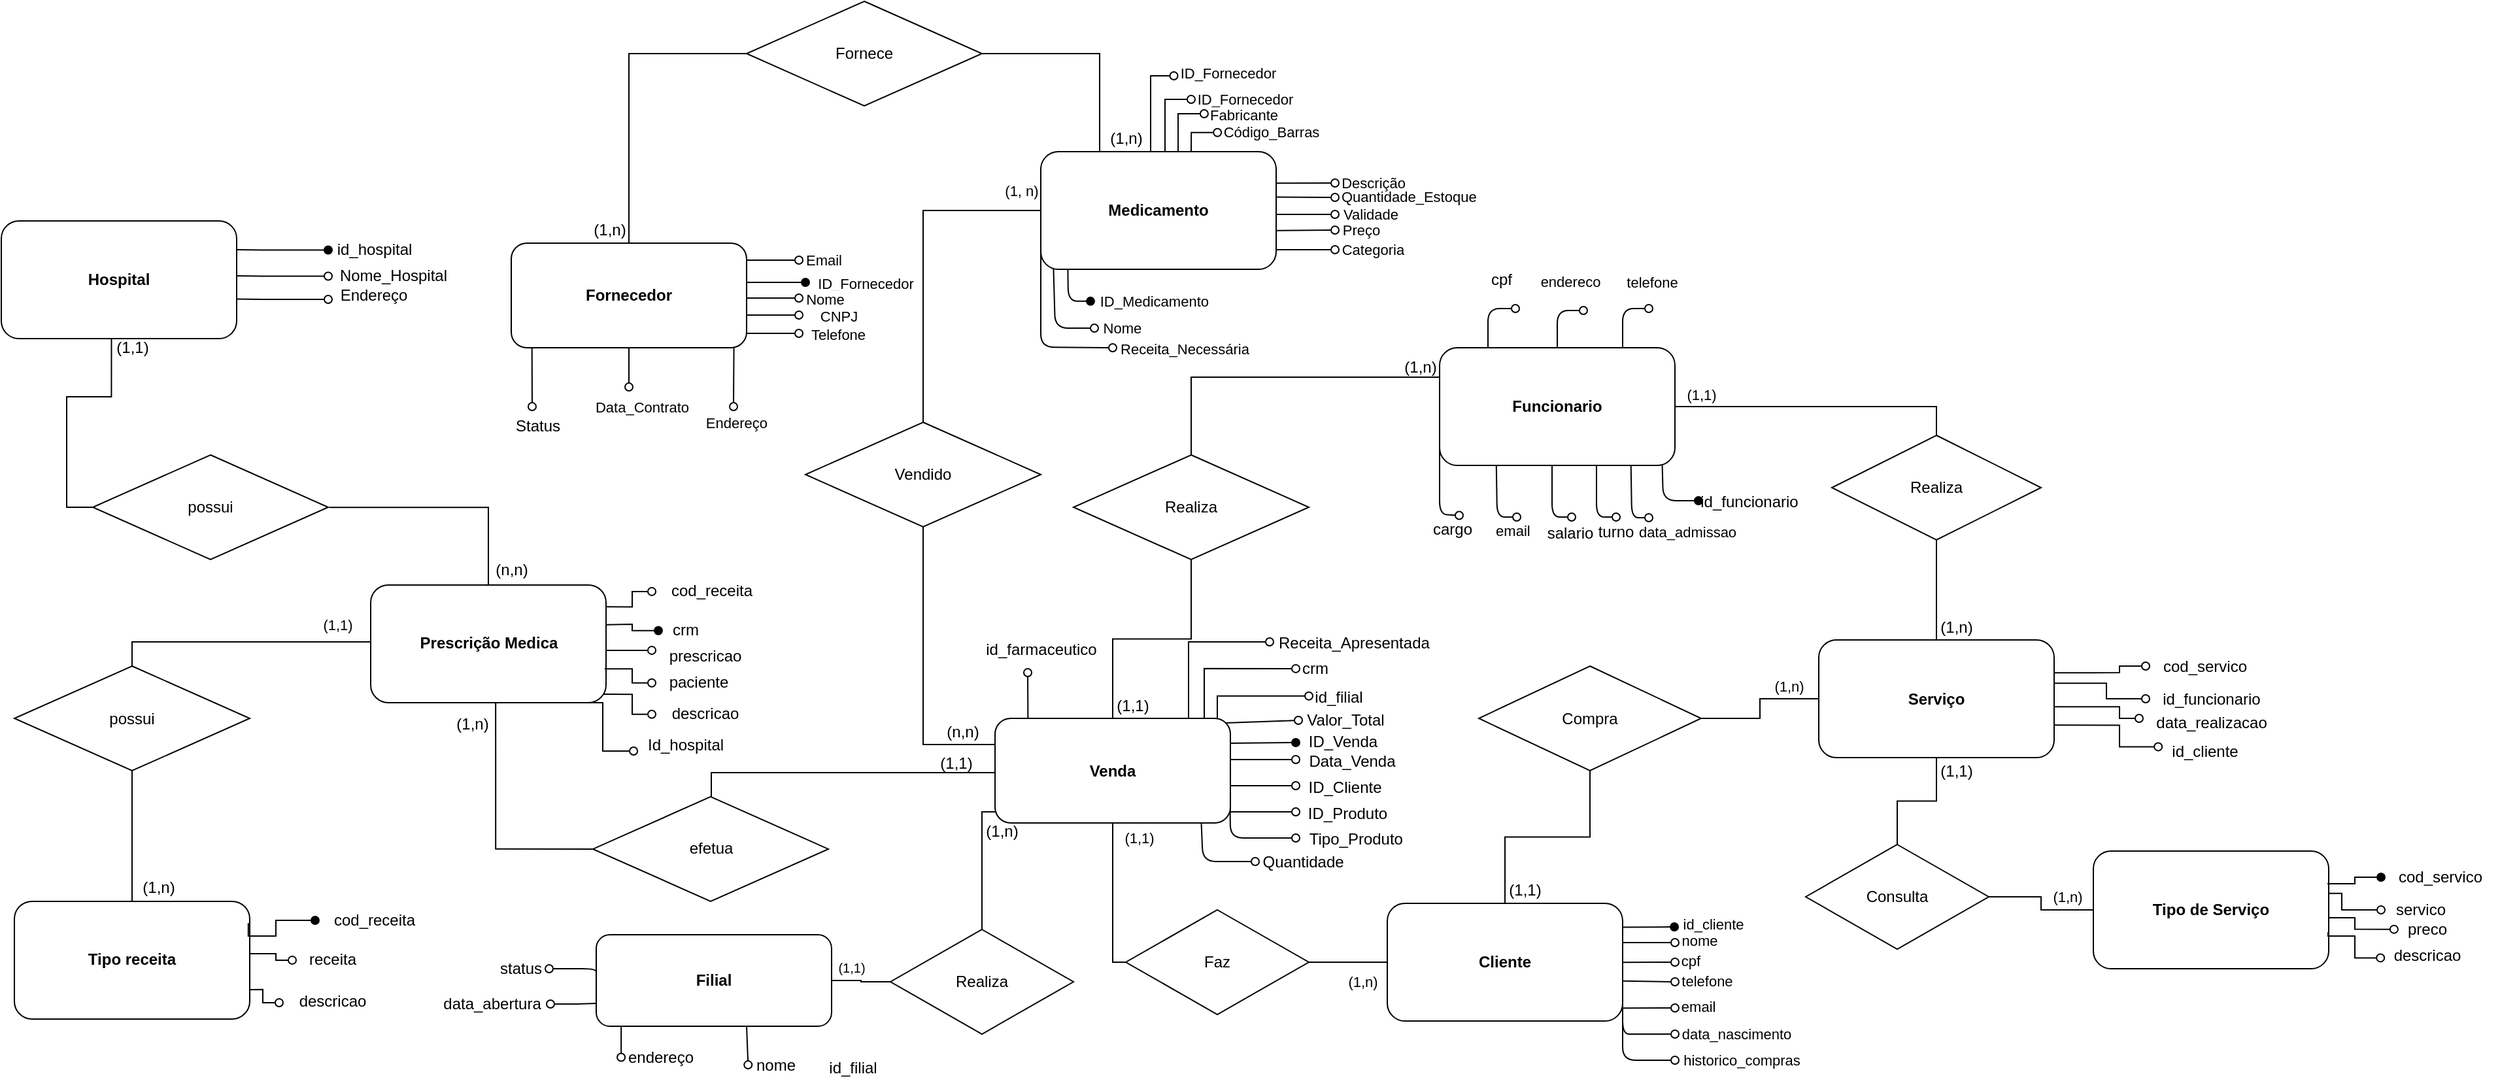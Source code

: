 <mxfile>
    <diagram id="h4c_oPhvg5Xy0MeqgZNS" name="Page-1">
        <mxGraphModel dx="2658" dy="255" grid="1" gridSize="10" guides="1" tooltips="1" connect="1" arrows="1" fold="1" page="1" pageScale="1" pageWidth="1100" pageHeight="850" math="0" shadow="0">
            <root>
                <mxCell id="0"/>
                <mxCell id="1" parent="0"/>
                <mxCell id="46" value="" style="edgeStyle=none;exitX=0.964;exitY=0.061;exitDx=0;exitDy=0;endArrow=oval;endFill=1;exitPerimeter=0;" parent="1" edge="1">
                    <mxGeometry relative="1" as="geometry">
                        <mxPoint x="-490" y="577" as="targetPoint"/>
                        <mxPoint x="-540.0" y="577.44" as="sourcePoint"/>
                    </mxGeometry>
                </mxCell>
                <mxCell id="47" value="ID_Venda" style="edgeLabel;align=center;verticalAlign=middle;resizable=0;points=[];fontSize=12;" parent="46" vertex="1" connectable="0">
                    <mxGeometry x="-0.683" y="2" relative="1" as="geometry">
                        <mxPoint x="78" as="offset"/>
                    </mxGeometry>
                </mxCell>
                <mxCell id="3Tj_bvLMt_tm9WLvLGLQ-204" value="(1,1)" style="text;html=1;align=center;verticalAlign=middle;resizable=0;points=[];autosize=1;strokeColor=none;fillColor=none;" parent="1" vertex="1">
                    <mxGeometry x="-640" y="533.5" width="50" height="30" as="geometry"/>
                </mxCell>
                <mxCell id="4" value="&lt;b&gt;Fornecedor&lt;/b&gt;" style="rounded=1;whiteSpace=wrap;html=1;" parent="1" vertex="1">
                    <mxGeometry x="-1090" y="195" width="180" height="80" as="geometry"/>
                </mxCell>
                <mxCell id="3Tj_bvLMt_tm9WLvLGLQ-147" value="descricao" style="text;html=1;align=center;verticalAlign=middle;resizable=0;points=[];autosize=1;strokeColor=none;fillColor=none;" parent="1" vertex="1">
                    <mxGeometry x="-1267.5" y="760" width="80" height="30" as="geometry"/>
                </mxCell>
                <mxCell id="50" value="" style="edgeStyle=none;exitX=1;exitY=0.5;exitDx=0;exitDy=0;endArrow=oval;endFill=0;" parent="1" edge="1">
                    <mxGeometry relative="1" as="geometry">
                        <mxPoint x="-490" y="610" as="targetPoint"/>
                        <mxPoint x="-540" y="610" as="sourcePoint"/>
                    </mxGeometry>
                </mxCell>
                <mxCell id="51" value="ID_Cliente" style="edgeLabel;align=center;verticalAlign=middle;resizable=0;points=[];fontSize=12;" parent="50" vertex="1" connectable="0">
                    <mxGeometry x="-0.458" y="-1" relative="1" as="geometry">
                        <mxPoint x="74" y="-1" as="offset"/>
                    </mxGeometry>
                </mxCell>
                <mxCell id="104" value="" style="edgeStyle=none;endArrow=oval;endFill=1;exitX=0.946;exitY=0.97;exitDx=0;exitDy=0;exitPerimeter=0;" parent="1" edge="1">
                    <mxGeometry relative="1" as="geometry">
                        <mxPoint x="-182" y="392" as="targetPoint"/>
                        <mxPoint x="-209.72" y="364.3" as="sourcePoint"/>
                        <Array as="points">
                            <mxPoint x="-209" y="392"/>
                        </Array>
                    </mxGeometry>
                </mxCell>
                <mxCell id="81" value="" style="edgeStyle=none;exitX=0.996;exitY=0.333;exitDx=0;exitDy=0;endArrow=oval;endFill=0;exitPerimeter=0;" parent="1" source="87" edge="1">
                    <mxGeometry relative="1" as="geometry">
                        <mxPoint x="-200" y="730" as="targetPoint"/>
                        <mxPoint x="-240" y="733" as="sourcePoint"/>
                    </mxGeometry>
                </mxCell>
                <mxCell id="82" value="nome" style="edgeLabel;align=center;verticalAlign=middle;resizable=0;points=[];" parent="81" vertex="1" connectable="0">
                    <mxGeometry x="-0.387" y="-1" relative="1" as="geometry">
                        <mxPoint x="47" y="-3" as="offset"/>
                    </mxGeometry>
                </mxCell>
                <mxCell id="0jXfrChw-r6oneS9u3Ee-132" style="edgeStyle=none;html=1;exitX=0.106;exitY=0.984;exitDx=0;exitDy=0;endArrow=oval;endFill=0;entryX=0.165;entryY=-0.074;entryDx=0;entryDy=0;entryPerimeter=0;exitPerimeter=0;" parent="1" source="0jXfrChw-r6oneS9u3Ee-122" edge="1">
                    <mxGeometry relative="1" as="geometry">
                        <mxPoint x="-1005.95" y="817.78" as="targetPoint"/>
                        <mxPoint x="-978" y="794" as="sourcePoint"/>
                        <Array as="points"/>
                    </mxGeometry>
                </mxCell>
                <mxCell id="11" value="" style="edgeStyle=none;exitX=0.909;exitY=0.98;exitDx=0;exitDy=0;endArrow=oval;endFill=0;exitPerimeter=0;" parent="1" edge="1">
                    <mxGeometry relative="1" as="geometry">
                        <mxPoint x="-644" y="260" as="targetPoint"/>
                        <mxPoint x="-675.38" y="211.2" as="sourcePoint"/>
                        <Array as="points">
                            <mxPoint x="-674" y="260"/>
                        </Array>
                    </mxGeometry>
                </mxCell>
                <mxCell id="12" value="Nome" style="edgeLabel;align=center;verticalAlign=middle;resizable=0;points=[];" parent="11" vertex="1" connectable="0">
                    <mxGeometry x="0.545" y="2" relative="1" as="geometry">
                        <mxPoint x="39" y="1" as="offset"/>
                    </mxGeometry>
                </mxCell>
                <mxCell id="QC1EbUprVl7dpRZCjpVZ-153" value="(n,n)" style="text;html=1;align=center;verticalAlign=middle;resizable=0;points=[];autosize=1;strokeColor=none;fillColor=none;" parent="1" vertex="1">
                    <mxGeometry x="-770" y="553.5" width="50" height="30" as="geometry"/>
                </mxCell>
                <mxCell id="17" style="edgeStyle=none;html=1;exitX=1.005;exitY=0.386;exitDx=0;exitDy=0;endArrow=oval;endFill=0;exitPerimeter=0;" parent="1" edge="1">
                    <mxGeometry relative="1" as="geometry">
                        <mxPoint x="-460" y="160" as="targetPoint"/>
                        <mxPoint x="-505.1" y="159.74" as="sourcePoint"/>
                    </mxGeometry>
                </mxCell>
                <mxCell id="18" value="Quantidade_Estoque" style="edgeLabel;align=center;verticalAlign=middle;resizable=0;points=[];" parent="17" vertex="1" connectable="0">
                    <mxGeometry x="-0.575" y="-1" relative="1" as="geometry">
                        <mxPoint x="92" y="-2" as="offset"/>
                    </mxGeometry>
                </mxCell>
                <mxCell id="13" value="" style="edgeStyle=none;endArrow=oval;endFill=0;exitX=0.999;exitY=0.168;exitDx=0;exitDy=0;exitPerimeter=0;" parent="1" edge="1">
                    <mxGeometry relative="1" as="geometry">
                        <mxPoint x="-460" y="149" as="targetPoint"/>
                        <mxPoint x="-505.18" y="149.12" as="sourcePoint"/>
                    </mxGeometry>
                </mxCell>
                <mxCell id="14" value="Descrição" style="edgeLabel;align=center;verticalAlign=middle;resizable=0;points=[];" parent="13" vertex="1" connectable="0">
                    <mxGeometry x="0.393" relative="1" as="geometry">
                        <mxPoint x="43" y="-1" as="offset"/>
                    </mxGeometry>
                </mxCell>
                <mxCell id="15" value="" style="edgeStyle=none;exitX=0.973;exitY=0.96;exitDx=0;exitDy=0;endArrow=oval;endFill=0;exitPerimeter=0;" parent="1" edge="1">
                    <mxGeometry relative="1" as="geometry">
                        <mxPoint x="-460" y="185" as="targetPoint"/>
                        <mxPoint x="-505.0" y="185.4" as="sourcePoint"/>
                    </mxGeometry>
                </mxCell>
                <mxCell id="16" value="Preço" style="edgeLabel;align=center;verticalAlign=middle;resizable=0;points=[];" parent="15" vertex="1" connectable="0">
                    <mxGeometry x="0.503" relative="1" as="geometry">
                        <mxPoint x="31" y="-1" as="offset"/>
                    </mxGeometry>
                </mxCell>
                <mxCell id="43" value="" style="edgeStyle=none;exitX=0.5;exitY=1;exitDx=0;exitDy=0;endArrow=oval;endFill=0;" parent="1" source="4" edge="1">
                    <mxGeometry relative="1" as="geometry">
                        <mxPoint x="-1000" y="305" as="targetPoint"/>
                        <mxPoint x="-1040" y="365" as="sourcePoint"/>
                    </mxGeometry>
                </mxCell>
                <mxCell id="44" value="Data_Contrato" style="edgeLabel;align=center;verticalAlign=middle;resizable=0;points=[];" parent="43" vertex="1" connectable="0">
                    <mxGeometry x="-0.166" y="-1" relative="1" as="geometry">
                        <mxPoint x="11" y="32" as="offset"/>
                    </mxGeometry>
                </mxCell>
                <mxCell id="58" value="" style="edgeStyle=none;exitX=0;exitY=0.75;exitDx=0;exitDy=0;endArrow=oval;endFill=0;" parent="1" source="2" edge="1">
                    <mxGeometry relative="1" as="geometry">
                        <mxPoint x="-720" y="619" as="targetPoint"/>
                    </mxGeometry>
                </mxCell>
                <mxCell id="59" value="Valor_Total" style="edgeLabel;align=center;verticalAlign=middle;resizable=0;points=[];fontSize=12;" parent="58" connectable="0" vertex="1">
                    <mxGeometry x="-0.314" y="1" relative="1" as="geometry">
                        <mxPoint x="267" y="-60" as="offset"/>
                    </mxGeometry>
                </mxCell>
                <mxCell id="3" value="&lt;b&gt;Medicamento&lt;/b&gt;" style="rounded=1;whiteSpace=wrap;html=1;" parent="1" vertex="1">
                    <mxGeometry x="-685" y="125" width="180" height="90" as="geometry"/>
                </mxCell>
                <mxCell id="29" value="" style="edgeStyle=none;endArrow=oval;endFill=1;" parent="1" edge="1">
                    <mxGeometry relative="1" as="geometry">
                        <mxPoint x="-865" y="225" as="targetPoint"/>
                        <mxPoint x="-910" y="225" as="sourcePoint"/>
                    </mxGeometry>
                </mxCell>
                <mxCell id="30" value="ID_Fornecedor" style="edgeLabel;align=center;verticalAlign=middle;resizable=0;points=[];" parent="29" vertex="1" connectable="0">
                    <mxGeometry x="-0.456" y="-3" relative="1" as="geometry">
                        <mxPoint x="79" y="-3" as="offset"/>
                    </mxGeometry>
                </mxCell>
                <mxCell id="33" value="" style="edgeStyle=none;exitX=1;exitY=0.5;exitDx=0;exitDy=0;endArrow=oval;endFill=0;" parent="1" edge="1">
                    <mxGeometry relative="1" as="geometry">
                        <mxPoint x="-870" y="250" as="targetPoint"/>
                        <mxPoint x="-910" y="250.0" as="sourcePoint"/>
                    </mxGeometry>
                </mxCell>
                <mxCell id="34" value="CNPJ" style="edgeLabel;align=center;verticalAlign=middle;resizable=0;points=[];" parent="33" vertex="1" connectable="0">
                    <mxGeometry x="-0.582" relative="1" as="geometry">
                        <mxPoint x="62" as="offset"/>
                    </mxGeometry>
                </mxCell>
                <mxCell id="QC1EbUprVl7dpRZCjpVZ-169" value="(1,1)" style="text;html=1;align=center;verticalAlign=middle;resizable=0;points=[];autosize=1;strokeColor=none;fillColor=none;" parent="1" vertex="1">
                    <mxGeometry x="-1405" y="260" width="50" height="30" as="geometry"/>
                </mxCell>
                <mxCell id="37" value="" style="edgeStyle=none;exitX=0.861;exitY=1.025;exitDx=0;exitDy=0;endArrow=oval;endFill=0;exitPerimeter=0;" parent="1" edge="1">
                    <mxGeometry relative="1" as="geometry">
                        <mxPoint x="-870" y="208" as="targetPoint"/>
                        <mxPoint x="-910" y="208" as="sourcePoint"/>
                    </mxGeometry>
                </mxCell>
                <mxCell id="38" value="Email" style="edgeLabel;align=center;verticalAlign=middle;resizable=0;points=[];" parent="37" vertex="1" connectable="0">
                    <mxGeometry x="-0.402" y="-2" relative="1" as="geometry">
                        <mxPoint x="47" y="-3" as="offset"/>
                    </mxGeometry>
                </mxCell>
                <mxCell id="39" value="" style="edgeStyle=none;exitX=0.946;exitY=1;exitDx=0;exitDy=0;endArrow=oval;endFill=0;exitPerimeter=0;" parent="1" source="4" edge="1">
                    <mxGeometry relative="1" as="geometry">
                        <mxPoint x="-920" y="320" as="targetPoint"/>
                        <Array as="points"/>
                    </mxGeometry>
                </mxCell>
                <mxCell id="40" value="Endereço" style="edgeLabel;align=center;verticalAlign=middle;resizable=0;points=[];" parent="39" vertex="1" connectable="0">
                    <mxGeometry x="-0.302" y="1" relative="1" as="geometry">
                        <mxPoint x="1" y="41" as="offset"/>
                    </mxGeometry>
                </mxCell>
                <mxCell id="56" style="edgeStyle=none;html=1;exitX=0.882;exitY=1.026;exitDx=0;exitDy=0;endArrow=oval;endFill=0;exitPerimeter=0;" parent="1" edge="1">
                    <mxGeometry relative="1" as="geometry">
                        <mxPoint x="-521" y="668" as="targetPoint"/>
                        <mxPoint x="-562.24" y="638.58" as="sourcePoint"/>
                        <Array as="points">
                            <mxPoint x="-561" y="668"/>
                        </Array>
                    </mxGeometry>
                </mxCell>
                <mxCell id="57" value="Quantidade" style="edgeLabel;align=center;verticalAlign=middle;resizable=0;points=[];fontSize=12;" parent="56" vertex="1" connectable="0">
                    <mxGeometry x="0.44" y="-2" relative="1" as="geometry">
                        <mxPoint x="56" y="-3" as="offset"/>
                    </mxGeometry>
                </mxCell>
                <mxCell id="45" value="" style="edgeStyle=none;exitX=0.088;exitY=0.995;exitDx=0;exitDy=0;endArrow=oval;endFill=0;exitPerimeter=0;" parent="1" source="4" edge="1">
                    <mxGeometry x="1" y="-30" relative="1" as="geometry">
                        <mxPoint x="-1074" y="320" as="targetPoint"/>
                        <mxPoint x="29" y="22" as="offset"/>
                    </mxGeometry>
                </mxCell>
                <mxCell id="52" value="" style="edgeStyle=none;exitX=1;exitY=0.75;exitDx=0;exitDy=0;endArrow=oval;endFill=0;" parent="1" edge="1">
                    <mxGeometry relative="1" as="geometry">
                        <mxPoint x="-490" y="630" as="targetPoint"/>
                        <mxPoint x="-540.0" y="630" as="sourcePoint"/>
                    </mxGeometry>
                </mxCell>
                <mxCell id="53" value="ID_Produto" style="edgeLabel;align=center;verticalAlign=middle;resizable=0;points=[];fontSize=12;" parent="52" vertex="1" connectable="0">
                    <mxGeometry x="-0.335" y="-3" relative="1" as="geometry">
                        <mxPoint x="73" y="-3" as="offset"/>
                    </mxGeometry>
                </mxCell>
                <mxCell id="54" value="" style="edgeStyle=none;exitX=0.998;exitY=0.631;exitDx=0;exitDy=0;endArrow=oval;endFill=0;exitPerimeter=0;" parent="1" source="2" edge="1">
                    <mxGeometry relative="1" as="geometry">
                        <mxPoint x="-490" y="650" as="targetPoint"/>
                        <mxPoint x="-560.0" y="644.64" as="sourcePoint"/>
                        <Array as="points">
                            <mxPoint x="-540" y="650"/>
                        </Array>
                    </mxGeometry>
                </mxCell>
                <mxCell id="55" value="Tipo_Produto" style="edgeLabel;align=center;verticalAlign=middle;resizable=0;points=[];fontSize=12;" parent="54" vertex="1" connectable="0">
                    <mxGeometry x="-0.294" relative="1" as="geometry">
                        <mxPoint x="96" y="9" as="offset"/>
                    </mxGeometry>
                </mxCell>
                <mxCell id="77" value="" style="edgeStyle=none;exitX=1;exitY=0.66;exitDx=0;exitDy=0;endArrow=oval;endFill=0;exitPerimeter=0;" parent="1" source="87" edge="1">
                    <mxGeometry relative="1" as="geometry">
                        <mxPoint x="-200" y="760" as="targetPoint"/>
                    </mxGeometry>
                </mxCell>
                <mxCell id="78" value="telefone" style="edgeLabel;align=center;verticalAlign=middle;resizable=0;points=[];" parent="77" vertex="1" connectable="0">
                    <mxGeometry x="-0.575" y="-1" relative="1" as="geometry">
                        <mxPoint x="56" y="-2" as="offset"/>
                    </mxGeometry>
                </mxCell>
                <mxCell id="0jXfrChw-r6oneS9u3Ee-146" value="Compra" style="rhombus;whiteSpace=wrap;html=1;" parent="1" vertex="1">
                    <mxGeometry x="-350" y="518.5" width="170" height="80" as="geometry"/>
                </mxCell>
                <mxCell id="31" value="" style="edgeStyle=none;exitX=1;exitY=0.25;exitDx=0;exitDy=0;endArrow=oval;endFill=0;" parent="1" edge="1">
                    <mxGeometry relative="1" as="geometry">
                        <mxPoint x="-870" y="237" as="targetPoint"/>
                        <mxPoint x="-910" y="237.0" as="sourcePoint"/>
                    </mxGeometry>
                </mxCell>
                <mxCell id="32" value="Nome" style="edgeLabel;align=center;verticalAlign=middle;resizable=0;points=[];" parent="31" vertex="1" connectable="0">
                    <mxGeometry x="-0.457" y="-3" relative="1" as="geometry">
                        <mxPoint x="49" y="-3" as="offset"/>
                    </mxGeometry>
                </mxCell>
                <mxCell id="0jXfrChw-r6oneS9u3Ee-138" value="id_hospital" style="text;html=1;align=center;verticalAlign=middle;resizable=0;points=[];autosize=1;strokeColor=none;fillColor=none;" parent="1" vertex="1">
                    <mxGeometry x="-1235" y="185" width="80" height="30" as="geometry"/>
                </mxCell>
                <mxCell id="106" style="edgeStyle=none;html=1;endArrow=oval;endFill=0;exitX=0.28;exitY=1.004;exitDx=0;exitDy=0;exitPerimeter=0;" parent="1" edge="1">
                    <mxGeometry relative="1" as="geometry">
                        <mxPoint x="-321" y="404.5" as="targetPoint"/>
                        <mxPoint x="-336.6" y="365.36" as="sourcePoint"/>
                        <Array as="points">
                            <mxPoint x="-336" y="404.5"/>
                        </Array>
                    </mxGeometry>
                </mxCell>
                <mxCell id="107" value="email" style="edgeLabel;align=center;verticalAlign=middle;resizable=0;points=[];" parent="106" vertex="1" connectable="0">
                    <mxGeometry x="0.288" y="-2" relative="1" as="geometry">
                        <mxPoint x="14" y="14" as="offset"/>
                    </mxGeometry>
                </mxCell>
                <mxCell id="35" value="" style="edgeStyle=none;exitX=1;exitY=0.75;exitDx=0;exitDy=0;endArrow=oval;endFill=0;" parent="1" edge="1">
                    <mxGeometry relative="1" as="geometry">
                        <mxPoint x="-870" y="264" as="targetPoint"/>
                        <mxPoint x="-910" y="264.0" as="sourcePoint"/>
                    </mxGeometry>
                </mxCell>
                <mxCell id="36" value="Telefone" style="edgeLabel;align=center;verticalAlign=middle;resizable=0;points=[];" parent="35" vertex="1" connectable="0">
                    <mxGeometry x="-0.491" y="-3" relative="1" as="geometry">
                        <mxPoint x="60" y="-3" as="offset"/>
                    </mxGeometry>
                </mxCell>
                <mxCell id="A4WGX2mWT120Y1MOlDbz-120" style="edgeStyle=orthogonalEdgeStyle;rounded=0;orthogonalLoop=1;jettySize=auto;html=1;exitX=0.468;exitY=0.997;exitDx=0;exitDy=0;endArrow=none;endFill=0;entryX=0;entryY=0.5;entryDx=0;entryDy=0;exitPerimeter=0;" parent="1" source="0jXfrChw-r6oneS9u3Ee-117" target="eocvYtC5DC_iUky7DLq_-112" edge="1">
                    <mxGeometry relative="1" as="geometry">
                        <mxPoint x="-1415" y="350.5" as="targetPoint"/>
                    </mxGeometry>
                </mxCell>
                <mxCell id="0jXfrChw-r6oneS9u3Ee-117" value="&lt;b&gt;Hospital&lt;/b&gt;" style="rounded=1;whiteSpace=wrap;html=1;" parent="1" vertex="1">
                    <mxGeometry x="-1480" y="178" width="180" height="90" as="geometry"/>
                </mxCell>
                <mxCell id="87" value="&lt;b&gt;Cliente&lt;/b&gt;" style="rounded=1;whiteSpace=wrap;html=1;" parent="1" vertex="1">
                    <mxGeometry x="-420" y="700" width="180" height="90" as="geometry"/>
                </mxCell>
                <mxCell id="3Tj_bvLMt_tm9WLvLGLQ-205" style="edgeStyle=orthogonalEdgeStyle;rounded=0;orthogonalLoop=1;jettySize=auto;html=1;exitX=0.5;exitY=1;exitDx=0;exitDy=0;entryX=0;entryY=0.5;entryDx=0;entryDy=0;endArrow=none;endFill=0;" parent="1" source="2" target="87" edge="1">
                    <mxGeometry relative="1" as="geometry"/>
                </mxCell>
                <mxCell id="0jXfrChw-r6oneS9u3Ee-141" value="(1,n)" style="edgeLabel;html=1;align=center;verticalAlign=middle;resizable=0;points=[];" parent="3Tj_bvLMt_tm9WLvLGLQ-205" connectable="0" vertex="1">
                    <mxGeometry x="0.838" y="-5" relative="1" as="geometry">
                        <mxPoint x="6" y="10" as="offset"/>
                    </mxGeometry>
                </mxCell>
                <mxCell id="0jXfrChw-r6oneS9u3Ee-142" value="(1,1)" style="edgeLabel;html=1;align=center;verticalAlign=middle;resizable=0;points=[];" parent="3Tj_bvLMt_tm9WLvLGLQ-205" connectable="0" vertex="1">
                    <mxGeometry x="-0.916" y="-2" relative="1" as="geometry">
                        <mxPoint x="22" y="-2" as="offset"/>
                    </mxGeometry>
                </mxCell>
                <mxCell id="83" value="" style="edgeStyle=none;exitX=0.947;exitY=0.003;exitDx=0;exitDy=0;endArrow=oval;endFill=1;exitPerimeter=0;" parent="1" edge="1">
                    <mxGeometry relative="1" as="geometry">
                        <mxPoint x="-200.46" y="718" as="targetPoint"/>
                        <mxPoint x="-240.0" y="718.27" as="sourcePoint"/>
                    </mxGeometry>
                </mxCell>
                <mxCell id="84" value="id_cliente" style="edgeLabel;align=center;verticalAlign=middle;resizable=0;points=[];labelBorderColor=none;labelBackgroundColor=none;html=1;" parent="83" vertex="1" connectable="0">
                    <mxGeometry x="-0.578" y="-3" relative="1" as="geometry">
                        <mxPoint x="60" y="-5" as="offset"/>
                    </mxGeometry>
                </mxCell>
                <mxCell id="3Tj_bvLMt_tm9WLvLGLQ-129" style="edgeStyle=orthogonalEdgeStyle;rounded=0;orthogonalLoop=1;jettySize=auto;html=1;exitX=0.994;exitY=0.186;exitDx=0;exitDy=0;endArrow=oval;endFill=0;exitPerimeter=0;" parent="1" source="3Tj_bvLMt_tm9WLvLGLQ-128" target="3Tj_bvLMt_tm9WLvLGLQ-131" edge="1">
                    <mxGeometry relative="1" as="geometry">
                        <mxPoint x="-967.5" y="466.44" as="targetPoint"/>
                        <Array as="points">
                            <mxPoint x="-997.5" y="473.44"/>
                            <mxPoint x="-997.5" y="461.44"/>
                        </Array>
                    </mxGeometry>
                </mxCell>
                <mxCell id="19" style="edgeStyle=none;html=1;exitX=1;exitY=0.5;exitDx=0;exitDy=0;endArrow=oval;endFill=0;" parent="1" edge="1">
                    <mxGeometry relative="1" as="geometry">
                        <mxPoint x="-460" y="173" as="targetPoint"/>
                        <mxPoint x="-505" y="173" as="sourcePoint"/>
                    </mxGeometry>
                </mxCell>
                <mxCell id="20" value="Validade" style="edgeLabel;align=center;verticalAlign=middle;resizable=0;points=[];html=1;" parent="19" vertex="1" connectable="0">
                    <mxGeometry x="-0.388" y="-3" relative="1" as="geometry">
                        <mxPoint x="58" y="-3" as="offset"/>
                    </mxGeometry>
                </mxCell>
                <mxCell id="3Tj_bvLMt_tm9WLvLGLQ-145" value="receita" style="text;html=1;align=center;verticalAlign=middle;resizable=0;points=[];autosize=1;strokeColor=none;fillColor=none;" parent="1" vertex="1">
                    <mxGeometry x="-1257.5" y="728.44" width="60" height="30" as="geometry"/>
                </mxCell>
                <mxCell id="0jXfrChw-r6oneS9u3Ee-156" style="edgeStyle=orthogonalEdgeStyle;rounded=0;orthogonalLoop=1;jettySize=auto;html=1;exitX=1;exitY=0.5;exitDx=0;exitDy=0;entryX=0;entryY=0.5;entryDx=0;entryDy=0;endArrow=none;endFill=0;" parent="1" source="0jXfrChw-r6oneS9u3Ee-155" target="3Tj_bvLMt_tm9WLvLGLQ-191" edge="1">
                    <mxGeometry relative="1" as="geometry"/>
                </mxCell>
                <mxCell id="YscDw6zFbjl7nn_wglCq-112" value="(1,n)" style="edgeLabel;html=1;align=center;verticalAlign=middle;resizable=0;points=[];" parent="0jXfrChw-r6oneS9u3Ee-156" connectable="0" vertex="1">
                    <mxGeometry x="0.397" y="4" relative="1" as="geometry">
                        <mxPoint x="7" y="-6" as="offset"/>
                    </mxGeometry>
                </mxCell>
                <mxCell id="A4WGX2mWT120Y1MOlDbz-117" style="edgeStyle=orthogonalEdgeStyle;rounded=0;orthogonalLoop=1;jettySize=auto;html=1;endArrow=oval;endFill=0;" parent="1" edge="1">
                    <mxGeometry relative="1" as="geometry">
                        <mxPoint x="-490" y="520.44" as="targetPoint"/>
                        <mxPoint x="-560" y="554" as="sourcePoint"/>
                        <Array as="points">
                            <mxPoint x="-560" y="559"/>
                            <mxPoint x="-560" y="520"/>
                        </Array>
                    </mxGeometry>
                </mxCell>
                <mxCell id="2" value="&lt;b&gt;Venda&lt;/b&gt;" style="rounded=1;whiteSpace=wrap;html=1;" parent="1" vertex="1">
                    <mxGeometry x="-720" y="558.5" width="180" height="80" as="geometry"/>
                </mxCell>
                <mxCell id="3Tj_bvLMt_tm9WLvLGLQ-191" value="&lt;b&gt;Tipo de Serviço&lt;br&gt;&lt;/b&gt;" style="rounded=1;whiteSpace=wrap;html=1;" parent="1" vertex="1">
                    <mxGeometry x="120" y="660" width="180" height="90" as="geometry"/>
                </mxCell>
                <mxCell id="0jXfrChw-r6oneS9u3Ee-120" style="edgeStyle=none;html=1;endArrow=oval;endFill=1;strokeColor=#FFFFFF;fillColor=#dae8fc;exitX=0.944;exitY=0.973;exitDx=0;exitDy=0;exitPerimeter=0;" parent="1" source="0jXfrChw-r6oneS9u3Ee-122" edge="1">
                    <mxGeometry relative="1" as="geometry">
                        <mxPoint x="-853" y="825" as="targetPoint"/>
                        <mxPoint x="-847.88" y="789.24" as="sourcePoint"/>
                        <Array as="points"/>
                    </mxGeometry>
                </mxCell>
                <mxCell id="3Tj_bvLMt_tm9WLvLGLQ-132" style="edgeStyle=orthogonalEdgeStyle;rounded=0;orthogonalLoop=1;jettySize=auto;html=1;exitX=0.994;exitY=0.338;exitDx=0;exitDy=0;endArrow=oval;endFill=1;exitPerimeter=0;" parent="1" source="3Tj_bvLMt_tm9WLvLGLQ-128" target="3Tj_bvLMt_tm9WLvLGLQ-133" edge="1">
                    <mxGeometry relative="1" as="geometry">
                        <mxPoint x="-957.5" y="501.726" as="targetPoint"/>
                        <Array as="points">
                            <mxPoint x="-1017.5" y="486.44"/>
                            <mxPoint x="-997.5" y="486.44"/>
                            <mxPoint x="-997.5" y="491.44"/>
                        </Array>
                    </mxGeometry>
                </mxCell>
                <mxCell id="25" value="" style="edgeStyle=none;endArrow=oval;endFill=0;exitX=0.997;exitY=0.834;exitDx=0;exitDy=0;exitPerimeter=0;" parent="1" source="3" edge="1">
                    <mxGeometry relative="1" as="geometry">
                        <mxPoint x="-460" y="200" as="targetPoint"/>
                        <mxPoint x="-500" y="200" as="sourcePoint"/>
                    </mxGeometry>
                </mxCell>
                <mxCell id="26" value="Categoria" style="edgeLabel;align=center;verticalAlign=middle;resizable=0;points=[];" parent="25" vertex="1" connectable="0">
                    <mxGeometry x="0.288" y="-2" relative="1" as="geometry">
                        <mxPoint x="45" y="-3" as="offset"/>
                    </mxGeometry>
                </mxCell>
                <mxCell id="73" style="edgeStyle=none;html=1;exitX=0.25;exitY=1;exitDx=0;exitDy=0;endArrow=oval;endFill=0;" parent="1" edge="1">
                    <mxGeometry relative="1" as="geometry">
                        <mxPoint x="-200" y="820" as="targetPoint"/>
                        <mxPoint x="-240" y="790" as="sourcePoint"/>
                        <Array as="points">
                            <mxPoint x="-240" y="820"/>
                        </Array>
                    </mxGeometry>
                </mxCell>
                <mxCell id="74" value="historico_compras" style="edgeLabel;align=center;verticalAlign=middle;resizable=0;points=[];" parent="73" vertex="1" connectable="0">
                    <mxGeometry x="0.393" relative="1" as="geometry">
                        <mxPoint x="72" y="-1" as="offset"/>
                    </mxGeometry>
                </mxCell>
                <mxCell id="3Tj_bvLMt_tm9WLvLGLQ-182" style="edgeStyle=orthogonalEdgeStyle;rounded=0;orthogonalLoop=1;jettySize=auto;html=1;exitX=0.998;exitY=0.36;exitDx=0;exitDy=0;exitPerimeter=0;endArrow=oval;endFill=0;" parent="1" source="3Tj_bvLMt_tm9WLvLGLQ-191" target="3Tj_bvLMt_tm9WLvLGLQ-186" edge="1">
                    <mxGeometry relative="1" as="geometry">
                        <Array as="points">
                            <mxPoint x="310" y="692"/>
                            <mxPoint x="310" y="705"/>
                        </Array>
                        <mxPoint x="300.36" y="692.52" as="sourcePoint"/>
                    </mxGeometry>
                </mxCell>
                <mxCell id="YscDw6zFbjl7nn_wglCq-111" value="(1,1)" style="text;html=1;align=center;verticalAlign=middle;resizable=0;points=[];autosize=1;strokeColor=none;fillColor=none;" parent="1" vertex="1">
                    <mxGeometry x="-340" y="675" width="50" height="30" as="geometry"/>
                </mxCell>
                <mxCell id="kwLEIUsejKFiPvClbxMu-200" style="edgeStyle=none;html=1;endArrow=oval;endFill=0;" parent="1" edge="1">
                    <mxGeometry relative="1" as="geometry">
                        <mxPoint x="-245" y="404.5" as="targetPoint"/>
                        <mxPoint x="-260" y="365" as="sourcePoint"/>
                        <Array as="points">
                            <mxPoint x="-260" y="404.5"/>
                        </Array>
                    </mxGeometry>
                </mxCell>
                <mxCell id="75" value="" style="edgeStyle=none;exitX=0.999;exitY=0.89;exitDx=0;exitDy=0;endArrow=oval;endFill=0;exitPerimeter=0;" parent="1" edge="1">
                    <mxGeometry relative="1" as="geometry">
                        <mxPoint x="-200" y="780" as="targetPoint"/>
                        <mxPoint x="-240.18" y="780.1" as="sourcePoint"/>
                    </mxGeometry>
                </mxCell>
                <mxCell id="76" value="email" style="edgeLabel;align=center;verticalAlign=middle;resizable=0;points=[];" parent="75" vertex="1" connectable="0">
                    <mxGeometry x="0.503" relative="1" as="geometry">
                        <mxPoint x="28" y="-2" as="offset"/>
                    </mxGeometry>
                </mxCell>
                <mxCell id="3Tj_bvLMt_tm9WLvLGLQ-173" style="edgeStyle=orthogonalEdgeStyle;rounded=0;orthogonalLoop=1;jettySize=auto;html=1;endArrow=oval;endFill=0;exitX=1;exitY=0.368;exitDx=0;exitDy=0;exitPerimeter=0;" parent="1" source="3Tj_bvLMt_tm9WLvLGLQ-190" target="3Tj_bvLMt_tm9WLvLGLQ-177" edge="1">
                    <mxGeometry relative="1" as="geometry">
                        <Array as="points">
                            <mxPoint x="130" y="531.5"/>
                            <mxPoint x="130" y="543.5"/>
                        </Array>
                        <mxPoint x="110.42" y="526.86" as="sourcePoint"/>
                    </mxGeometry>
                </mxCell>
                <mxCell id="3Tj_bvLMt_tm9WLvLGLQ-194" value="(1,n)" style="text;html=1;align=center;verticalAlign=middle;resizable=0;points=[];autosize=1;strokeColor=none;fillColor=none;" parent="1" vertex="1">
                    <mxGeometry x="-1040" y="170" width="50" height="30" as="geometry"/>
                </mxCell>
                <mxCell id="92" value="" style="edgeStyle=none;endArrow=oval;endFill=0;exitX=0.813;exitY=0.989;exitDx=0;exitDy=0;exitPerimeter=0;" parent="1" source="108" edge="1">
                    <mxGeometry relative="1" as="geometry">
                        <mxPoint x="-220" y="405" as="targetPoint"/>
                        <mxPoint x="-232.76" y="368.29" as="sourcePoint"/>
                        <Array as="points">
                            <mxPoint x="-233" y="405"/>
                        </Array>
                    </mxGeometry>
                </mxCell>
                <mxCell id="93" value="data_admissao" style="edgeLabel;align=center;verticalAlign=middle;resizable=0;points=[];" parent="92" vertex="1" connectable="0">
                    <mxGeometry x="0.545" y="2" relative="1" as="geometry">
                        <mxPoint x="42" y="12" as="offset"/>
                    </mxGeometry>
                </mxCell>
                <mxCell id="kwLEIUsejKFiPvClbxMu-206" value="turno" style="text;align=center;verticalAlign=middle;resizable=0;points=[];autosize=1;strokeColor=none;fillColor=none;" parent="1" vertex="1">
                    <mxGeometry x="-270" y="400" width="50" height="30" as="geometry"/>
                </mxCell>
                <mxCell id="9" style="edgeStyle=none;html=1;endArrow=oval;endFill=1;fontStyle=1;exitX=0.115;exitY=0.99;exitDx=0;exitDy=0;exitPerimeter=0;" parent="1" edge="1">
                    <mxGeometry relative="1" as="geometry">
                        <mxPoint x="-647" y="239.42" as="targetPoint"/>
                        <mxPoint x="-664.3" y="215.1" as="sourcePoint"/>
                        <Array as="points">
                            <mxPoint x="-664" y="239.42"/>
                        </Array>
                    </mxGeometry>
                </mxCell>
                <mxCell id="10" value="ID_Medicamento&#10;" style="edgeLabel;align=center;verticalAlign=middle;resizable=0;points=[];" parent="9" vertex="1" connectable="0">
                    <mxGeometry x="0.544" y="-2" relative="1" as="geometry">
                        <mxPoint x="58" y="4" as="offset"/>
                    </mxGeometry>
                </mxCell>
                <mxCell id="3Tj_bvLMt_tm9WLvLGLQ-179" value="id_cliente" style="text;html=1;align=center;verticalAlign=middle;resizable=0;points=[];autosize=1;strokeColor=none;fillColor=none;" parent="1" vertex="1">
                    <mxGeometry x="170" y="568.5" width="70" height="30" as="geometry"/>
                </mxCell>
                <mxCell id="7" value="" style="edgeStyle=none;endArrow=oval;endFill=0;exitX=0;exitY=0.75;exitDx=0;exitDy=0;" parent="1" edge="1">
                    <mxGeometry relative="1" as="geometry">
                        <mxPoint x="-630" y="275" as="targetPoint"/>
                        <Array as="points">
                            <mxPoint x="-685" y="274.5"/>
                        </Array>
                        <mxPoint x="-685" y="199.5" as="sourcePoint"/>
                    </mxGeometry>
                </mxCell>
                <mxCell id="8" value="Receita_Necessária&#10;" style="edgeLabel;align=center;verticalAlign=middle;resizable=0;points=[];" parent="7" vertex="1" connectable="0">
                    <mxGeometry x="0.341" y="-2" relative="1" as="geometry">
                        <mxPoint x="98" y="5" as="offset"/>
                    </mxGeometry>
                </mxCell>
                <mxCell id="0jXfrChw-r6oneS9u3Ee-129" value="id_filial" style="text;html=1;align=center;verticalAlign=middle;resizable=0;points=[];autosize=1;strokeColor=none;fillColor=none;" parent="1" vertex="1">
                    <mxGeometry x="-859" y="811" width="60" height="30" as="geometry"/>
                </mxCell>
                <mxCell id="98" value="" style="edgeStyle=elbowEdgeStyle;exitX=0.5;exitY=0.056;exitDx=0;exitDy=0;endArrow=oval;endFill=0;exitPerimeter=0;elbow=vertical;" parent="1" source="108" edge="1">
                    <mxGeometry relative="1" as="geometry">
                        <mxPoint x="-270" y="246.5" as="targetPoint"/>
                        <mxPoint x="-290.0" y="271.5" as="sourcePoint"/>
                        <Array as="points">
                            <mxPoint x="-280" y="246.5"/>
                        </Array>
                    </mxGeometry>
                </mxCell>
                <mxCell id="99" value="endereco" style="edgeLabel;align=center;verticalAlign=middle;resizable=0;points=[];" parent="98" vertex="1" connectable="0">
                    <mxGeometry x="-0.575" y="-1" relative="1" as="geometry">
                        <mxPoint x="9" y="-45" as="offset"/>
                    </mxGeometry>
                </mxCell>
                <mxCell id="79" value="" style="edgeStyle=none;exitX=0.987;exitY=0.504;exitDx=0;exitDy=0;endArrow=oval;endFill=0;exitPerimeter=0;" parent="1" edge="1">
                    <mxGeometry relative="1" as="geometry">
                        <mxPoint x="-200" y="745" as="targetPoint"/>
                        <mxPoint x="-240.0" y="745.18" as="sourcePoint"/>
                    </mxGeometry>
                </mxCell>
                <mxCell id="80" value="cpf" style="edgeLabel;align=center;verticalAlign=middle;resizable=0;points=[];" parent="79" vertex="1" connectable="0">
                    <mxGeometry x="-0.388" y="-3" relative="1" as="geometry">
                        <mxPoint x="40" y="-5" as="offset"/>
                    </mxGeometry>
                </mxCell>
                <mxCell id="108" value="&lt;b&gt;Funcionario&lt;/b&gt;" style="rounded=1;whiteSpace=wrap;html=1;" parent="1" vertex="1">
                    <mxGeometry x="-380" y="275" width="180" height="90" as="geometry"/>
                </mxCell>
                <mxCell id="UkZEv0jV3Z5FbrsgkqRG-112" value="" style="edgeStyle=orthogonalEdgeStyle;rounded=0;orthogonalLoop=1;jettySize=auto;html=1;exitX=1;exitY=0.5;exitDx=0;exitDy=0;entryX=0.5;entryY=0;entryDx=0;entryDy=0;endArrow=none;endFill=0;" parent="1" source="108" target="UkZEv0jV3Z5FbrsgkqRG-111" edge="1">
                    <mxGeometry relative="1" as="geometry">
                        <mxPoint x="-200" y="320" as="sourcePoint"/>
                        <mxPoint x="-20" y="500" as="targetPoint"/>
                    </mxGeometry>
                </mxCell>
                <mxCell id="0jXfrChw-r6oneS9u3Ee-161" value="(1,1)" style="edgeLabel;html=1;align=center;verticalAlign=middle;resizable=0;points=[];" parent="UkZEv0jV3Z5FbrsgkqRG-112" connectable="0" vertex="1">
                    <mxGeometry x="-0.811" y="-2" relative="1" as="geometry">
                        <mxPoint x="-1" y="-11" as="offset"/>
                    </mxGeometry>
                </mxCell>
                <mxCell id="kwLEIUsejKFiPvClbxMu-205" value="id_funcionario" style="text;align=center;verticalAlign=middle;resizable=0;points=[];autosize=1;strokeColor=none;fillColor=none;fontColor=default;" parent="1" vertex="1">
                    <mxGeometry x="-188" y="377" width="90" height="30" as="geometry"/>
                </mxCell>
                <mxCell id="0jXfrChw-r6oneS9u3Ee-111" style="edgeStyle=orthogonalEdgeStyle;rounded=0;orthogonalLoop=1;jettySize=auto;html=1;endArrow=oval;endFill=0;exitX=0.583;exitY=0.056;exitDx=0;exitDy=0;exitPerimeter=0;" parent="1" edge="1">
                    <mxGeometry relative="1" as="geometry">
                        <mxPoint x="-570" y="85" as="targetPoint"/>
                        <Array as="points">
                            <mxPoint x="-590" y="125"/>
                            <mxPoint x="-590" y="85"/>
                        </Array>
                        <mxPoint x="-580.06" y="125.04" as="sourcePoint"/>
                    </mxGeometry>
                </mxCell>
                <mxCell id="0jXfrChw-r6oneS9u3Ee-112" value="ID_Fornecedor" style="edgeLabel;html=1;align=center;verticalAlign=middle;resizable=0;points=[];" parent="0jXfrChw-r6oneS9u3Ee-111" connectable="0" vertex="1">
                    <mxGeometry x="0.68" relative="1" as="geometry">
                        <mxPoint x="52" as="offset"/>
                    </mxGeometry>
                </mxCell>
                <mxCell id="66" value="" style="edgeStyle=none;jumpSize=5;exitX=0.14;exitY=0.004;exitDx=0;exitDy=0;strokeWidth=1;fontSize=12;endArrow=oval;endFill=0;startSize=5;exitPerimeter=0;" parent="1" source="2" edge="1">
                    <mxGeometry x="1" y="-28" relative="1" as="geometry">
                        <mxPoint x="-695" y="523.5" as="targetPoint"/>
                        <mxPoint x="-8" y="-20" as="offset"/>
                    </mxGeometry>
                </mxCell>
                <mxCell id="3Tj_bvLMt_tm9WLvLGLQ-133" value="crm" style="text;html=1;align=center;verticalAlign=middle;resizable=0;points=[];autosize=1;strokeColor=none;fillColor=none;" parent="1" vertex="1">
                    <mxGeometry x="-977.5" y="476.44" width="40" height="30" as="geometry"/>
                </mxCell>
                <mxCell id="UkZEv0jV3Z5FbrsgkqRG-111" value="Realiza" style="rhombus;whiteSpace=wrap;html=1;" parent="1" vertex="1">
                    <mxGeometry x="-80" y="342" width="160" height="80" as="geometry"/>
                </mxCell>
                <mxCell id="0jXfrChw-r6oneS9u3Ee-136" style="edgeStyle=orthogonalEdgeStyle;html=1;endArrow=oval;endFill=0;exitX=0;exitY=0.5;exitDx=0;exitDy=0;" parent="1" edge="1">
                    <mxGeometry relative="1" as="geometry">
                        <mxPoint x="-1061" y="750.0" as="targetPoint"/>
                        <mxPoint x="-1025" y="755" as="sourcePoint"/>
                        <Array as="points">
                            <mxPoint x="-1025" y="750"/>
                        </Array>
                    </mxGeometry>
                </mxCell>
                <mxCell id="3Tj_bvLMt_tm9WLvLGLQ-135" value="prescricao" style="text;html=1;align=center;verticalAlign=middle;resizable=0;points=[];autosize=1;strokeColor=none;fillColor=none;" parent="1" vertex="1">
                    <mxGeometry x="-982.5" y="496.44" width="80" height="30" as="geometry"/>
                </mxCell>
                <mxCell id="YscDw6zFbjl7nn_wglCq-114" value="(1,1)" style="text;html=1;align=center;verticalAlign=middle;resizable=0;points=[];autosize=1;strokeColor=none;fillColor=none;" parent="1" vertex="1">
                    <mxGeometry x="-10" y="583.5" width="50" height="30" as="geometry"/>
                </mxCell>
                <mxCell id="kwLEIUsejKFiPvClbxMu-202" style="edgeStyle=none;html=1;endArrow=oval;endFill=0;exitX=0;exitY=0.75;exitDx=0;exitDy=0;" parent="1" edge="1">
                    <mxGeometry relative="1" as="geometry">
                        <mxPoint x="-365" y="403.25" as="targetPoint"/>
                        <mxPoint x="-380" y="348.5" as="sourcePoint"/>
                        <Array as="points">
                            <mxPoint x="-380" y="402.5"/>
                        </Array>
                    </mxGeometry>
                </mxCell>
                <mxCell id="0jXfrChw-r6oneS9u3Ee-134" style="edgeStyle=none;html=1;exitX=0;exitY=0.75;exitDx=0;exitDy=0;endArrow=oval;endFill=0;" parent="1" source="0jXfrChw-r6oneS9u3Ee-122" edge="1">
                    <mxGeometry relative="1" as="geometry">
                        <mxPoint x="-1060" y="777" as="targetPoint"/>
                        <mxPoint x="-850" y="794.0" as="sourcePoint"/>
                        <Array as="points">
                            <mxPoint x="-1040" y="777"/>
                        </Array>
                    </mxGeometry>
                </mxCell>
                <mxCell id="48" value="" style="edgeStyle=none;exitX=1;exitY=0.25;exitDx=0;exitDy=0;endArrow=oval;endFill=0;" parent="1" edge="1">
                    <mxGeometry relative="1" as="geometry">
                        <mxPoint x="-490" y="590" as="targetPoint"/>
                        <mxPoint x="-540" y="590" as="sourcePoint"/>
                    </mxGeometry>
                </mxCell>
                <mxCell id="49" value="Data_Venda" style="edgeLabel;align=center;verticalAlign=middle;resizable=0;points=[];fontSize=12;" parent="48" vertex="1" connectable="0">
                    <mxGeometry x="-0.523" y="-3" relative="1" as="geometry">
                        <mxPoint x="81" y="-3" as="offset"/>
                    </mxGeometry>
                </mxCell>
                <mxCell id="3Tj_bvLMt_tm9WLvLGLQ-206" value="" style="edgeStyle=orthogonalEdgeStyle;rounded=0;orthogonalLoop=1;jettySize=auto;html=1;exitX=0;exitY=0.5;exitDx=0;exitDy=0;entryX=0.5;entryY=0;entryDx=0;entryDy=0;endArrow=none;endFill=0;" parent="1" source="3" target="3Tj_bvLMt_tm9WLvLGLQ-199" edge="1">
                    <mxGeometry relative="1" as="geometry">
                        <mxPoint x="-685" y="170" as="sourcePoint"/>
                        <mxPoint x="-555" y="585" as="targetPoint"/>
                    </mxGeometry>
                </mxCell>
                <mxCell id="3Tj_bvLMt_tm9WLvLGLQ-207" value="(1, n)" style="edgeLabel;html=1;align=center;verticalAlign=middle;resizable=0;points=[];" parent="3Tj_bvLMt_tm9WLvLGLQ-206" connectable="0" vertex="1">
                    <mxGeometry x="-0.826" y="-1" relative="1" as="geometry">
                        <mxPoint x="7" y="-14" as="offset"/>
                    </mxGeometry>
                </mxCell>
                <mxCell id="0jXfrChw-r6oneS9u3Ee-157" style="edgeStyle=orthogonalEdgeStyle;rounded=0;orthogonalLoop=1;jettySize=auto;html=1;exitX=0.5;exitY=0;exitDx=0;exitDy=0;entryX=0.5;entryY=1;entryDx=0;entryDy=0;endArrow=none;endFill=0;" parent="1" source="0jXfrChw-r6oneS9u3Ee-155" target="3Tj_bvLMt_tm9WLvLGLQ-190" edge="1">
                    <mxGeometry relative="1" as="geometry"/>
                </mxCell>
                <mxCell id="3Tj_bvLMt_tm9WLvLGLQ-185" value="cod_servico" style="text;html=1;align=center;verticalAlign=middle;resizable=0;points=[];autosize=1;strokeColor=none;fillColor=none;" parent="1" vertex="1">
                    <mxGeometry x="340" y="665" width="90" height="30" as="geometry"/>
                </mxCell>
                <mxCell id="UkZEv0jV3Z5FbrsgkqRG-110" style="edgeStyle=orthogonalEdgeStyle;rounded=0;orthogonalLoop=1;jettySize=auto;html=1;exitX=0.5;exitY=1;exitDx=0;exitDy=0;entryX=0.5;entryY=0;entryDx=0;entryDy=0;endArrow=none;endFill=0;" parent="1" source="UkZEv0jV3Z5FbrsgkqRG-111" target="3Tj_bvLMt_tm9WLvLGLQ-190" edge="1">
                    <mxGeometry relative="1" as="geometry">
                        <Array as="points">
                            <mxPoint y="422"/>
                            <mxPoint y="499"/>
                        </Array>
                    </mxGeometry>
                </mxCell>
                <mxCell id="96" value="" style="edgeStyle=elbowEdgeStyle;endArrow=oval;endFill=0;" parent="1" edge="1">
                    <mxGeometry relative="1" as="geometry">
                        <mxPoint x="-220" y="245" as="targetPoint"/>
                        <mxPoint x="-240" y="275" as="sourcePoint"/>
                        <Array as="points">
                            <mxPoint x="-240" y="265"/>
                        </Array>
                    </mxGeometry>
                </mxCell>
                <mxCell id="97" value="telefone" style="edgeLabel;align=center;verticalAlign=middle;resizable=0;points=[];" parent="96" vertex="1" connectable="0">
                    <mxGeometry x="0.503" relative="1" as="geometry">
                        <mxPoint x="15" y="-21" as="offset"/>
                    </mxGeometry>
                </mxCell>
                <mxCell id="kwLEIUsejKFiPvClbxMu-182" value="" style="edgeStyle=orthogonalEdgeStyle;rounded=0;orthogonalLoop=1;jettySize=auto;html=1;exitX=0.5;exitY=0;exitDx=0;exitDy=0;entryX=0.5;entryY=1;entryDx=0;entryDy=0;endArrow=none;endFill=0;" parent="1" source="2" target="3Tj_bvLMt_tm9WLvLGLQ-201" edge="1">
                    <mxGeometry relative="1" as="geometry">
                        <mxPoint x="-465" y="565" as="sourcePoint"/>
                        <mxPoint x="-225" y="393" as="targetPoint"/>
                    </mxGeometry>
                </mxCell>
                <mxCell id="0jXfrChw-r6oneS9u3Ee-155" value="Consulta" style="rhombus;whiteSpace=wrap;html=1;" parent="1" vertex="1">
                    <mxGeometry x="-100" y="655" width="140" height="80" as="geometry"/>
                </mxCell>
                <mxCell id="kwLEIUsejKFiPvClbxMu-197" style="edgeStyle=none;html=1;endArrow=oval;endFill=0;" parent="1" edge="1">
                    <mxGeometry relative="1" as="geometry">
                        <mxPoint x="-279" y="404.5" as="targetPoint"/>
                        <mxPoint x="-294" y="365" as="sourcePoint"/>
                        <Array as="points">
                            <mxPoint x="-294" y="404.5"/>
                        </Array>
                    </mxGeometry>
                </mxCell>
                <mxCell id="3Tj_bvLMt_tm9WLvLGLQ-187" value="preco" style="text;html=1;align=center;verticalAlign=middle;resizable=0;points=[];autosize=1;strokeColor=none;fillColor=none;" parent="1" vertex="1">
                    <mxGeometry x="350" y="705" width="50" height="30" as="geometry"/>
                </mxCell>
                <mxCell id="3Tj_bvLMt_tm9WLvLGLQ-190" value="&lt;b&gt;Serviço&lt;/b&gt;" style="rounded=1;whiteSpace=wrap;html=1;" parent="1" vertex="1">
                    <mxGeometry x="-90" y="498.5" width="180" height="90" as="geometry"/>
                </mxCell>
                <mxCell id="3Tj_bvLMt_tm9WLvLGLQ-200" style="edgeStyle=orthogonalEdgeStyle;rounded=0;orthogonalLoop=1;jettySize=auto;html=1;exitX=0.5;exitY=0;exitDx=0;exitDy=0;entryX=0;entryY=0.25;entryDx=0;entryDy=0;endArrow=none;endFill=0;" parent="1" source="3Tj_bvLMt_tm9WLvLGLQ-201" target="108" edge="1">
                    <mxGeometry relative="1" as="geometry"/>
                </mxCell>
                <mxCell id="3Tj_bvLMt_tm9WLvLGLQ-202" value="(1,n)" style="text;html=1;align=center;verticalAlign=middle;resizable=0;points=[];autosize=1;strokeColor=none;fillColor=none;" parent="1" vertex="1">
                    <mxGeometry x="-420" y="275" width="50" height="30" as="geometry"/>
                </mxCell>
                <mxCell id="3Tj_bvLMt_tm9WLvLGLQ-161" style="edgeStyle=orthogonalEdgeStyle;rounded=0;orthogonalLoop=1;jettySize=auto;html=1;exitX=0.994;exitY=0.186;exitDx=0;exitDy=0;endArrow=oval;endFill=1;exitPerimeter=0;" parent="1" edge="1">
                    <mxGeometry relative="1" as="geometry">
                        <mxPoint x="775" y="920" as="targetPoint"/>
                        <Array as="points">
                            <mxPoint x="745" y="927"/>
                            <mxPoint x="745" y="915"/>
                        </Array>
                    </mxGeometry>
                </mxCell>
                <mxCell id="kwLEIUsejKFiPvClbxMu-183" value="" style="edgeStyle=none;endArrow=oval;endFill=0;" parent="1" edge="1">
                    <mxGeometry relative="1" as="geometry">
                        <mxPoint x="-488" y="560" as="targetPoint"/>
                        <Array as="points"/>
                        <mxPoint x="-544" y="562" as="sourcePoint"/>
                    </mxGeometry>
                </mxCell>
                <mxCell id="3Tj_bvLMt_tm9WLvLGLQ-134" value="paciente" style="text;html=1;align=center;verticalAlign=middle;resizable=0;points=[];autosize=1;strokeColor=none;fillColor=none;" parent="1" vertex="1">
                    <mxGeometry x="-982.5" y="516.44" width="70" height="30" as="geometry"/>
                </mxCell>
                <mxCell id="QC1EbUprVl7dpRZCjpVZ-170" value="(1,n)" style="text;html=1;align=center;verticalAlign=middle;resizable=0;points=[];autosize=1;strokeColor=none;fillColor=none;" parent="1" vertex="1">
                    <mxGeometry x="-1385" y="672.94" width="50" height="30" as="geometry"/>
                </mxCell>
                <mxCell id="3Tj_bvLMt_tm9WLvLGLQ-186" value="servico" style="text;html=1;align=center;verticalAlign=middle;resizable=0;points=[];autosize=1;strokeColor=none;fillColor=none;" parent="1" vertex="1">
                    <mxGeometry x="340" y="690" width="60" height="30" as="geometry"/>
                </mxCell>
                <mxCell id="3Tj_bvLMt_tm9WLvLGLQ-137" style="edgeStyle=orthogonalEdgeStyle;rounded=0;orthogonalLoop=1;jettySize=auto;html=1;exitX=1;exitY=0.5;exitDx=0;exitDy=0;endArrow=oval;endFill=0;" parent="1" source="3Tj_bvLMt_tm9WLvLGLQ-128" target="3Tj_bvLMt_tm9WLvLGLQ-135" edge="1">
                    <mxGeometry relative="1" as="geometry">
                        <mxPoint x="-982.5" y="511.44" as="targetPoint"/>
                        <mxPoint x="-1007.5" y="511.44" as="sourcePoint"/>
                        <Array as="points">
                            <mxPoint x="-1017.5" y="506.44"/>
                        </Array>
                    </mxGeometry>
                </mxCell>
                <mxCell id="3Tj_bvLMt_tm9WLvLGLQ-201" value="Realiza" style="rhombus;whiteSpace=wrap;html=1;" parent="1" vertex="1">
                    <mxGeometry x="-660" y="357" width="180" height="80" as="geometry"/>
                </mxCell>
                <mxCell id="3Tj_bvLMt_tm9WLvLGLQ-195" value="id_farmaceutico" style="text;html=1;align=center;verticalAlign=middle;resizable=0;points=[];autosize=1;strokeColor=none;fillColor=none;" parent="1" vertex="1">
                    <mxGeometry x="-740" y="490.5" width="110" height="30" as="geometry"/>
                </mxCell>
                <mxCell id="Qk55z1rNBs9D-JOMFlBT-114" value="descricao" style="text;html=1;align=center;verticalAlign=middle;resizable=0;points=[];autosize=1;strokeColor=none;fillColor=none;" parent="1" vertex="1">
                    <mxGeometry x="-982.5" y="540.44" width="80" height="30" as="geometry"/>
                </mxCell>
                <mxCell id="3Tj_bvLMt_tm9WLvLGLQ-188" value="descricao" style="text;html=1;align=center;verticalAlign=middle;resizable=0;points=[];autosize=1;strokeColor=none;fillColor=none;" parent="1" vertex="1">
                    <mxGeometry x="340" y="725" width="70" height="30" as="geometry"/>
                </mxCell>
                <mxCell id="3Tj_bvLMt_tm9WLvLGLQ-131" value="cod_receita" style="text;html=1;align=center;verticalAlign=middle;resizable=0;points=[];autosize=1;strokeColor=none;fillColor=none;" parent="1" vertex="1">
                    <mxGeometry x="-982.5" y="446.44" width="90" height="30" as="geometry"/>
                </mxCell>
                <mxCell id="3Tj_bvLMt_tm9WLvLGLQ-172" style="edgeStyle=orthogonalEdgeStyle;rounded=0;orthogonalLoop=1;jettySize=auto;html=1;exitX=1;exitY=0.279;exitDx=0;exitDy=0;exitPerimeter=0;endArrow=oval;endFill=0;" parent="1" source="3Tj_bvLMt_tm9WLvLGLQ-190" target="3Tj_bvLMt_tm9WLvLGLQ-176" edge="1">
                    <mxGeometry relative="1" as="geometry">
                        <Array as="points">
                            <mxPoint x="119" y="523.5"/>
                            <mxPoint x="140" y="523.5"/>
                            <mxPoint x="140" y="518.5"/>
                        </Array>
                        <mxPoint x="109.16" y="513.74" as="sourcePoint"/>
                    </mxGeometry>
                </mxCell>
                <mxCell id="3Tj_bvLMt_tm9WLvLGLQ-176" value="cod_servico" style="text;html=1;align=center;verticalAlign=middle;resizable=0;points=[];autosize=1;strokeColor=none;fillColor=none;" parent="1" vertex="1">
                    <mxGeometry x="160" y="503.5" width="90" height="30" as="geometry"/>
                </mxCell>
                <mxCell id="0jXfrChw-r6oneS9u3Ee-122" value="&lt;b&gt;Filial&lt;/b&gt;" style="rounded=1;whiteSpace=wrap;html=1;" parent="1" vertex="1">
                    <mxGeometry x="-1025" y="724" width="180" height="70" as="geometry"/>
                </mxCell>
                <mxCell id="0jXfrChw-r6oneS9u3Ee-160" style="edgeStyle=orthogonalEdgeStyle;rounded=0;orthogonalLoop=1;jettySize=auto;html=1;exitX=1;exitY=0.5;exitDx=0;exitDy=0;entryX=0;entryY=0.5;entryDx=0;entryDy=0;endArrow=none;endFill=0;" parent="1" source="0jXfrChw-r6oneS9u3Ee-146" target="3Tj_bvLMt_tm9WLvLGLQ-190" edge="1">
                    <mxGeometry relative="1" as="geometry"/>
                </mxCell>
                <mxCell id="0jXfrChw-r6oneS9u3Ee-164" value="(1,n)" style="edgeLabel;html=1;align=center;verticalAlign=middle;resizable=0;points=[];" parent="0jXfrChw-r6oneS9u3Ee-160" connectable="0" vertex="1">
                    <mxGeometry x="0.558" y="-3" relative="1" as="geometry">
                        <mxPoint y="-13" as="offset"/>
                    </mxGeometry>
                </mxCell>
                <mxCell id="3Tj_bvLMt_tm9WLvLGLQ-199" value="Vendido" style="rhombus;whiteSpace=wrap;html=1;" parent="1" vertex="1">
                    <mxGeometry x="-865" y="332" width="180" height="80" as="geometry"/>
                </mxCell>
                <mxCell id="0jXfrChw-r6oneS9u3Ee-130" style="edgeStyle=none;html=1;exitX=0.537;exitY=0.975;exitDx=0;exitDy=0;endArrow=oval;endFill=0;exitPerimeter=0;entryX=0.056;entryY=0.393;entryDx=0;entryDy=0;entryPerimeter=0;" parent="1" edge="1">
                    <mxGeometry relative="1" as="geometry">
                        <mxPoint x="-908.86" y="823.54" as="targetPoint"/>
                        <mxPoint x="-910.0" y="794.0" as="sourcePoint"/>
                        <Array as="points"/>
                    </mxGeometry>
                </mxCell>
                <mxCell id="3Tj_bvLMt_tm9WLvLGLQ-174" style="edgeStyle=orthogonalEdgeStyle;rounded=0;orthogonalLoop=1;jettySize=auto;html=1;endArrow=oval;endFill=0;exitX=1;exitY=0.568;exitDx=0;exitDy=0;exitPerimeter=0;" parent="1" source="3Tj_bvLMt_tm9WLvLGLQ-190" target="UkZEv0jV3Z5FbrsgkqRG-108" edge="1">
                    <mxGeometry relative="1" as="geometry">
                        <Array as="points">
                            <mxPoint x="140" y="549.5"/>
                            <mxPoint x="140" y="558.5"/>
                        </Array>
                        <mxPoint x="111.96" y="551.74" as="sourcePoint"/>
                        <mxPoint x="159.89" y="558.32" as="targetPoint"/>
                    </mxGeometry>
                </mxCell>
                <mxCell id="3Tj_bvLMt_tm9WLvLGLQ-142" style="edgeStyle=orthogonalEdgeStyle;rounded=0;orthogonalLoop=1;jettySize=auto;html=1;exitX=0.994;exitY=0.338;exitDx=0;exitDy=0;endArrow=oval;endFill=0;exitPerimeter=0;" parent="1" source="3Tj_bvLMt_tm9WLvLGLQ-143" target="3Tj_bvLMt_tm9WLvLGLQ-145" edge="1">
                    <mxGeometry relative="1" as="geometry">
                        <mxPoint x="-1230" y="753.726" as="targetPoint"/>
                        <Array as="points">
                            <mxPoint x="-1290" y="738.44"/>
                            <mxPoint x="-1270" y="738.44"/>
                            <mxPoint x="-1270" y="743.44"/>
                        </Array>
                    </mxGeometry>
                </mxCell>
                <mxCell id="0jXfrChw-r6oneS9u3Ee-149" value="" style="edgeStyle=orthogonalEdgeStyle;rounded=0;orthogonalLoop=1;jettySize=auto;html=1;exitX=0.5;exitY=0;exitDx=0;exitDy=0;entryX=0.5;entryY=1;entryDx=0;entryDy=0;endArrow=none;endFill=0;" parent="1" source="87" target="0jXfrChw-r6oneS9u3Ee-146" edge="1">
                    <mxGeometry relative="1" as="geometry">
                        <mxPoint x="-330" y="700" as="sourcePoint"/>
                        <mxPoint x="-110" y="545" as="targetPoint"/>
                    </mxGeometry>
                </mxCell>
                <mxCell id="3Tj_bvLMt_tm9WLvLGLQ-180" style="edgeStyle=orthogonalEdgeStyle;rounded=0;orthogonalLoop=1;jettySize=auto;html=1;entryX=-0.006;entryY=0.557;entryDx=0;entryDy=0;entryPerimeter=0;endArrow=oval;endFill=0;exitX=1;exitY=0.724;exitDx=0;exitDy=0;exitPerimeter=0;" parent="1" source="3Tj_bvLMt_tm9WLvLGLQ-190" edge="1">
                    <mxGeometry relative="1" as="geometry">
                        <Array as="points">
                            <mxPoint x="140" y="563.5"/>
                            <mxPoint x="140" y="580.5"/>
                        </Array>
                        <mxPoint x="110" y="563.5" as="sourcePoint"/>
                        <mxPoint x="169.58" y="580.21" as="targetPoint"/>
                    </mxGeometry>
                </mxCell>
                <mxCell id="3Tj_bvLMt_tm9WLvLGLQ-143" value="&lt;b&gt;Tipo receita&lt;br&gt;&lt;/b&gt;" style="rounded=1;whiteSpace=wrap;html=1;" parent="1" vertex="1">
                    <mxGeometry x="-1470" y="698.44" width="180" height="90" as="geometry"/>
                </mxCell>
                <mxCell id="3Tj_bvLMt_tm9WLvLGLQ-153" style="edgeStyle=orthogonalEdgeStyle;rounded=0;orthogonalLoop=1;jettySize=auto;html=1;exitX=1;exitY=0.75;exitDx=0;exitDy=0;endArrow=oval;endFill=0;" parent="1" source="3Tj_bvLMt_tm9WLvLGLQ-143" target="3Tj_bvLMt_tm9WLvLGLQ-147" edge="1">
                    <mxGeometry relative="1" as="geometry">
                        <mxPoint x="-1260" y="776" as="targetPoint"/>
                        <Array as="points">
                            <mxPoint x="-1280" y="766"/>
                            <mxPoint x="-1280" y="776"/>
                        </Array>
                    </mxGeometry>
                </mxCell>
                <mxCell id="0jXfrChw-r6oneS9u3Ee-125" style="edgeStyle=none;html=1;exitX=0.5;exitY=1;exitDx=0;exitDy=0;endArrow=oval;endFill=0;align=center;" parent="1" edge="1">
                    <mxGeometry relative="1" as="geometry">
                        <mxPoint x="-1230" y="238" as="targetPoint"/>
                        <mxPoint x="-1300" y="237.75" as="sourcePoint"/>
                        <Array as="points">
                            <mxPoint x="-1280" y="238"/>
                        </Array>
                    </mxGeometry>
                </mxCell>
                <mxCell id="0jXfrChw-r6oneS9u3Ee-128" value="Nome_Hospital" style="whiteSpace=wrap;html=1;fillColor=none;strokeColor=none;" parent="1" vertex="1">
                    <mxGeometry x="-1240" y="209.89" width="120" height="20" as="geometry"/>
                </mxCell>
                <mxCell id="kwLEIUsejKFiPvClbxMu-204" value="cargo" style="text;align=center;verticalAlign=middle;resizable=0;points=[];autosize=1;strokeColor=none;fillColor=none;" parent="1" vertex="1">
                    <mxGeometry x="-395" y="398" width="50" height="30" as="geometry"/>
                </mxCell>
                <mxCell id="3Tj_bvLMt_tm9WLvLGLQ-181" style="edgeStyle=orthogonalEdgeStyle;rounded=0;orthogonalLoop=1;jettySize=auto;html=1;endArrow=oval;endFill=1;" parent="1" target="3Tj_bvLMt_tm9WLvLGLQ-185" edge="1">
                    <mxGeometry relative="1" as="geometry">
                        <Array as="points">
                            <mxPoint x="299" y="685"/>
                            <mxPoint x="320" y="685"/>
                            <mxPoint x="320" y="680"/>
                        </Array>
                        <mxPoint x="300" y="685" as="sourcePoint"/>
                    </mxGeometry>
                </mxCell>
                <mxCell id="3Tj_bvLMt_tm9WLvLGLQ-141" style="edgeStyle=orthogonalEdgeStyle;rounded=0;orthogonalLoop=1;jettySize=auto;html=1;exitX=0.994;exitY=0.186;exitDx=0;exitDy=0;endArrow=oval;endFill=1;exitPerimeter=0;" parent="1" source="3Tj_bvLMt_tm9WLvLGLQ-143" target="3Tj_bvLMt_tm9WLvLGLQ-144" edge="1">
                    <mxGeometry relative="1" as="geometry">
                        <mxPoint x="-1240" y="718.44" as="targetPoint"/>
                        <Array as="points">
                            <mxPoint x="-1291" y="725"/>
                            <mxPoint x="-1270" y="725"/>
                            <mxPoint x="-1270" y="713"/>
                        </Array>
                    </mxGeometry>
                </mxCell>
                <mxCell id="A4WGX2mWT120Y1MOlDbz-114" style="edgeStyle=orthogonalEdgeStyle;rounded=0;orthogonalLoop=1;jettySize=auto;html=1;exitX=0.89;exitY=1.001;exitDx=0;exitDy=0;endArrow=oval;endFill=0;entryX=0.013;entryY=0.667;entryDx=0;entryDy=0;entryPerimeter=0;exitPerimeter=0;" parent="1" source="3Tj_bvLMt_tm9WLvLGLQ-128" target="A4WGX2mWT120Y1MOlDbz-116" edge="1">
                    <mxGeometry relative="1" as="geometry">
                        <mxPoint x="-1037.5" y="590.44" as="targetPoint"/>
                        <Array as="points">
                            <mxPoint x="-1020" y="547"/>
                            <mxPoint x="-1020" y="584"/>
                        </Array>
                    </mxGeometry>
                </mxCell>
                <mxCell id="3Tj_bvLMt_tm9WLvLGLQ-128" value="&lt;b&gt;Prescrição Medica&lt;br&gt;&lt;/b&gt;" style="rounded=1;whiteSpace=wrap;html=1;" parent="1" vertex="1">
                    <mxGeometry x="-1197.5" y="456.44" width="180" height="90" as="geometry"/>
                </mxCell>
                <mxCell id="3Tj_bvLMt_tm9WLvLGLQ-139" style="edgeStyle=orthogonalEdgeStyle;rounded=0;orthogonalLoop=1;jettySize=auto;html=1;exitX=0.99;exitY=0.929;exitDx=0;exitDy=0;endArrow=oval;endFill=0;exitPerimeter=0;" parent="1" source="3Tj_bvLMt_tm9WLvLGLQ-128" target="Qk55z1rNBs9D-JOMFlBT-114" edge="1">
                    <mxGeometry relative="1" as="geometry">
                        <mxPoint x="-978.8" y="556.01" as="targetPoint"/>
                        <mxPoint x="-996.5" y="538.44" as="sourcePoint"/>
                    </mxGeometry>
                </mxCell>
                <mxCell id="0jXfrChw-r6oneS9u3Ee-162" value="(1,n)" style="text;html=1;align=center;verticalAlign=middle;resizable=0;points=[];autosize=1;strokeColor=none;fillColor=none;" parent="1" vertex="1">
                    <mxGeometry x="-10" y="473.5" width="50" height="30" as="geometry"/>
                </mxCell>
                <mxCell id="3Tj_bvLMt_tm9WLvLGLQ-177" value="id_funcionario" style="text;html=1;align=center;verticalAlign=middle;resizable=0;points=[];autosize=1;strokeColor=none;fillColor=none;" parent="1" vertex="1">
                    <mxGeometry x="160" y="528.5" width="100" height="30" as="geometry"/>
                </mxCell>
                <mxCell id="0jXfrChw-r6oneS9u3Ee-127" value="Endereço" style="whiteSpace=wrap;html=1;fillColor=none;strokeColor=none;align=center;" parent="1" vertex="1">
                    <mxGeometry x="-1255" y="225" width="120" height="20" as="geometry"/>
                </mxCell>
                <mxCell id="0jXfrChw-r6oneS9u3Ee-140" value="Faz" style="rhombus;whiteSpace=wrap;html=1;" parent="1" vertex="1">
                    <mxGeometry x="-620" y="705" width="140" height="80" as="geometry"/>
                </mxCell>
                <mxCell id="3Tj_bvLMt_tm9WLvLGLQ-138" style="edgeStyle=orthogonalEdgeStyle;rounded=0;orthogonalLoop=1;jettySize=auto;html=1;exitX=0.994;exitY=0.713;exitDx=0;exitDy=0;endArrow=oval;endFill=0;exitPerimeter=0;" parent="1" source="3Tj_bvLMt_tm9WLvLGLQ-128" target="3Tj_bvLMt_tm9WLvLGLQ-134" edge="1">
                    <mxGeometry relative="1" as="geometry">
                        <mxPoint x="-977.5" y="546.44" as="targetPoint"/>
                        <mxPoint x="-1006.5" y="528.44" as="sourcePoint"/>
                    </mxGeometry>
                </mxCell>
                <mxCell id="0jXfrChw-r6oneS9u3Ee-131" value="nome" style="text;html=1;align=center;verticalAlign=middle;resizable=0;points=[];autosize=1;strokeColor=none;fillColor=none;" parent="1" vertex="1">
                    <mxGeometry x="-913.5" y="809" width="50" height="30" as="geometry"/>
                </mxCell>
                <mxCell id="3Tj_bvLMt_tm9WLvLGLQ-193" value="(1,n)" style="text;html=1;align=center;verticalAlign=middle;resizable=0;points=[];autosize=1;strokeColor=none;fillColor=none;" parent="1" vertex="1">
                    <mxGeometry x="-645" y="100" width="50" height="30" as="geometry"/>
                </mxCell>
                <mxCell id="3Tj_bvLMt_tm9WLvLGLQ-144" value="cod_receita" style="text;html=1;align=center;verticalAlign=middle;resizable=0;points=[];autosize=1;strokeColor=none;fillColor=none;" parent="1" vertex="1">
                    <mxGeometry x="-1240" y="698.44" width="90" height="30" as="geometry"/>
                </mxCell>
                <mxCell id="UkZEv0jV3Z5FbrsgkqRG-108" value="data_realizacao" style="text;html=1;align=center;verticalAlign=middle;resizable=0;points=[];autosize=1;strokeColor=none;fillColor=none;" parent="1" vertex="1">
                    <mxGeometry x="155" y="547" width="110" height="30" as="geometry"/>
                </mxCell>
                <mxCell id="0jXfrChw-r6oneS9u3Ee-135" value="data_abertura" style="text;html=1;align=center;verticalAlign=middle;resizable=0;points=[];autosize=1;strokeColor=none;fillColor=none;" parent="1" vertex="1">
                    <mxGeometry x="-1155" y="762" width="100" height="30" as="geometry"/>
                </mxCell>
                <mxCell id="QC1EbUprVl7dpRZCjpVZ-162" value="(n,n)" style="text;html=1;align=center;verticalAlign=middle;resizable=0;points=[];autosize=1;strokeColor=none;fillColor=none;" parent="1" vertex="1">
                    <mxGeometry x="-1115" y="430" width="50" height="30" as="geometry"/>
                </mxCell>
                <mxCell id="3Tj_bvLMt_tm9WLvLGLQ-183" style="edgeStyle=orthogonalEdgeStyle;rounded=0;orthogonalLoop=1;jettySize=auto;html=1;exitX=1.002;exitY=0.567;exitDx=0;exitDy=0;exitPerimeter=0;entryX=-0.001;entryY=0.494;entryDx=0;entryDy=0;entryPerimeter=0;endArrow=oval;endFill=0;" parent="1" source="3Tj_bvLMt_tm9WLvLGLQ-191" target="3Tj_bvLMt_tm9WLvLGLQ-187" edge="1">
                    <mxGeometry relative="1" as="geometry">
                        <Array as="points">
                            <mxPoint x="320" y="711"/>
                            <mxPoint x="320" y="720"/>
                        </Array>
                        <mxPoint x="301.68" y="711.18" as="sourcePoint"/>
                    </mxGeometry>
                </mxCell>
                <mxCell id="3Tj_bvLMt_tm9WLvLGLQ-196" style="edgeStyle=orthogonalEdgeStyle;rounded=0;orthogonalLoop=1;jettySize=auto;html=1;exitX=0.5;exitY=1;exitDx=0;exitDy=0;entryX=0;entryY=0.25;entryDx=0;entryDy=0;endArrow=none;endFill=0;" parent="1" source="3Tj_bvLMt_tm9WLvLGLQ-199" target="2" edge="1">
                    <mxGeometry relative="1" as="geometry"/>
                </mxCell>
                <mxCell id="3Tj_bvLMt_tm9WLvLGLQ-189" style="edgeStyle=orthogonalEdgeStyle;rounded=0;orthogonalLoop=1;jettySize=auto;html=1;exitX=0.997;exitY=0.69;exitDx=0;exitDy=0;entryX=-0.006;entryY=0.557;entryDx=0;entryDy=0;entryPerimeter=0;endArrow=oval;endFill=0;exitPerimeter=0;" parent="1" source="3Tj_bvLMt_tm9WLvLGLQ-191" target="3Tj_bvLMt_tm9WLvLGLQ-188" edge="1">
                    <mxGeometry relative="1" as="geometry">
                        <Array as="points">
                            <mxPoint x="300" y="725"/>
                            <mxPoint x="320" y="725"/>
                            <mxPoint x="320" y="742"/>
                        </Array>
                        <mxPoint x="300" y="720" as="sourcePoint"/>
                    </mxGeometry>
                </mxCell>
                <mxCell id="kwLEIUsejKFiPvClbxMu-207" value="salario" style="text;align=center;verticalAlign=middle;resizable=0;points=[];autosize=1;strokeColor=none;fillColor=none;" parent="1" vertex="1">
                    <mxGeometry x="-310" y="401" width="60" height="30" as="geometry"/>
                </mxCell>
                <mxCell id="85" value="" style="edgeStyle=none;endArrow=oval;endFill=0;exitX=1;exitY=0.75;exitDx=0;exitDy=0;" parent="1" source="87" edge="1">
                    <mxGeometry relative="1" as="geometry">
                        <mxPoint x="-200" y="800" as="targetPoint"/>
                        <mxPoint x="-233.96" y="780.0" as="sourcePoint"/>
                        <Array as="points">
                            <mxPoint x="-240" y="800"/>
                            <mxPoint x="-230" y="800"/>
                        </Array>
                    </mxGeometry>
                </mxCell>
                <mxCell id="86" value="data_nascimento" style="edgeLabel;align=center;verticalAlign=middle;resizable=0;points=[];" parent="85" vertex="1" connectable="0">
                    <mxGeometry x="0.288" y="-2" relative="1" as="geometry">
                        <mxPoint x="73" y="-3" as="offset"/>
                    </mxGeometry>
                </mxCell>
                <mxCell id="QC1EbUprVl7dpRZCjpVZ-166" value="" style="edgeStyle=orthogonalEdgeStyle;rounded=0;orthogonalLoop=1;jettySize=auto;html=1;exitX=0.5;exitY=0;exitDx=0;exitDy=0;entryX=0.5;entryY=1;entryDx=0;entryDy=0;endArrow=none;endFill=0;" parent="1" source="3Tj_bvLMt_tm9WLvLGLQ-143" edge="1">
                    <mxGeometry relative="1" as="geometry">
                        <mxPoint x="-1380.56" y="731.94" as="sourcePoint"/>
                        <mxPoint x="-1380" y="594.44" as="targetPoint"/>
                        <Array as="points"/>
                    </mxGeometry>
                </mxCell>
                <mxCell id="Qk55z1rNBs9D-JOMFlBT-115" value="" style="edgeStyle=orthogonalEdgeStyle;rounded=0;orthogonalLoop=1;jettySize=auto;html=1;exitX=0.25;exitY=0;exitDx=0;exitDy=0;entryX=1;entryY=0.5;entryDx=0;entryDy=0;endArrow=none;endFill=0;" parent="1" source="3" target="kwLEIUsejKFiPvClbxMu-180" edge="1">
                    <mxGeometry relative="1" as="geometry">
                        <Array as="points"/>
                        <mxPoint x="-640" y="125" as="sourcePoint"/>
                        <mxPoint x="-1000" y="195" as="targetPoint"/>
                    </mxGeometry>
                </mxCell>
                <mxCell id="Qk55z1rNBs9D-JOMFlBT-116" style="edgeStyle=orthogonalEdgeStyle;rounded=0;orthogonalLoop=1;jettySize=auto;html=1;exitX=0;exitY=0.5;exitDx=0;exitDy=0;endArrow=none;endFill=0;" parent="1" source="kwLEIUsejKFiPvClbxMu-180" target="4" edge="1">
                    <mxGeometry relative="1" as="geometry"/>
                </mxCell>
                <mxCell id="kwLEIUsejKFiPvClbxMu-180" value="Fornece" style="rhombus;whiteSpace=wrap;html=1;" parent="1" vertex="1">
                    <mxGeometry x="-910" y="10" width="180" height="80" as="geometry"/>
                </mxCell>
                <mxCell id="kwLEIUsejKFiPvClbxMu-208" value="" style="edgeStyle=elbowEdgeStyle;endArrow=oval;endFill=0;elbow=vertical;exitX=0.3;exitY=0.006;exitDx=0;exitDy=0;exitPerimeter=0;" parent="1" edge="1">
                    <mxGeometry relative="1" as="geometry">
                        <mxPoint x="-322" y="245" as="targetPoint"/>
                        <mxPoint x="-343" y="275.54" as="sourcePoint"/>
                        <Array as="points">
                            <mxPoint x="-332" y="245"/>
                        </Array>
                    </mxGeometry>
                </mxCell>
                <mxCell id="kwLEIUsejKFiPvClbxMu-210" value="cpf" style="text;html=1;align=center;verticalAlign=middle;resizable=0;points=[];autosize=1;strokeColor=none;fillColor=none;" parent="1" vertex="1">
                    <mxGeometry x="-353" y="208" width="40" height="30" as="geometry"/>
                </mxCell>
                <mxCell id="kwLEIUsejKFiPvClbxMu-211" style="edgeStyle=orthogonalEdgeStyle;rounded=0;orthogonalLoop=1;jettySize=auto;html=1;endArrow=oval;endFill=0;" parent="1" edge="1">
                    <mxGeometry relative="1" as="geometry">
                        <mxPoint x="-583.25" y="67" as="targetPoint"/>
                        <Array as="points">
                            <mxPoint x="-601" y="67"/>
                        </Array>
                        <mxPoint x="-601" y="125" as="sourcePoint"/>
                    </mxGeometry>
                </mxCell>
                <mxCell id="kwLEIUsejKFiPvClbxMu-212" value="ID_Fornecedor" style="edgeLabel;html=1;align=center;verticalAlign=middle;resizable=0;points=[];" parent="kwLEIUsejKFiPvClbxMu-211" connectable="0" vertex="1">
                    <mxGeometry x="0.68" relative="1" as="geometry">
                        <mxPoint x="53" y="-2" as="offset"/>
                    </mxGeometry>
                </mxCell>
                <mxCell id="kwLEIUsejKFiPvClbxMu-213" style="edgeStyle=orthogonalEdgeStyle;rounded=0;orthogonalLoop=1;jettySize=auto;html=1;endArrow=oval;endFill=0;" parent="1" edge="1">
                    <mxGeometry relative="1" as="geometry">
                        <mxPoint x="-560.03" y="95.98" as="targetPoint"/>
                        <Array as="points">
                            <mxPoint x="-579.97" y="96"/>
                        </Array>
                        <mxPoint x="-579.97" y="125" as="sourcePoint"/>
                    </mxGeometry>
                </mxCell>
                <mxCell id="kwLEIUsejKFiPvClbxMu-214" value="Fabricante" style="edgeLabel;html=1;align=center;verticalAlign=middle;resizable=0;points=[];" parent="kwLEIUsejKFiPvClbxMu-213" connectable="0" vertex="1">
                    <mxGeometry x="0.68" relative="1" as="geometry">
                        <mxPoint x="38" y="1" as="offset"/>
                    </mxGeometry>
                </mxCell>
                <mxCell id="Qk55z1rNBs9D-JOMFlBT-120" style="edgeStyle=orthogonalEdgeStyle;rounded=0;orthogonalLoop=1;jettySize=auto;html=1;exitX=0.5;exitY=0;exitDx=0;exitDy=0;entryX=0.006;entryY=0.898;entryDx=0;entryDy=0;entryPerimeter=0;endArrow=none;endFill=0;" parent="1" source="Qk55z1rNBs9D-JOMFlBT-121" target="2" edge="1">
                    <mxGeometry relative="1" as="geometry">
                        <mxPoint x="-640" y="757.33" as="sourcePoint"/>
                        <mxPoint x="-707.4" y="632.66" as="targetPoint"/>
                        <Array as="points">
                            <mxPoint x="-730" y="630"/>
                            <mxPoint x="-719" y="630"/>
                        </Array>
                    </mxGeometry>
                </mxCell>
                <mxCell id="Qk55z1rNBs9D-JOMFlBT-122" value="" style="edgeStyle=orthogonalEdgeStyle;rounded=0;orthogonalLoop=1;jettySize=auto;html=1;exitX=1;exitY=0.5;exitDx=0;exitDy=0;entryX=0;entryY=0.5;entryDx=0;entryDy=0;endArrow=none;endFill=0;" parent="1" source="0jXfrChw-r6oneS9u3Ee-122" target="Qk55z1rNBs9D-JOMFlBT-121" edge="1">
                    <mxGeometry relative="1" as="geometry">
                        <mxPoint x="-845" y="759" as="sourcePoint"/>
                        <mxPoint x="-707" y="639" as="targetPoint"/>
                    </mxGeometry>
                </mxCell>
                <mxCell id="Qk55z1rNBs9D-JOMFlBT-121" value="Realiza" style="rhombus;whiteSpace=wrap;html=1;" parent="1" vertex="1">
                    <mxGeometry x="-800" y="720" width="140" height="80" as="geometry"/>
                </mxCell>
                <mxCell id="A4WGX2mWT120Y1MOlDbz-111" style="edgeStyle=orthogonalEdgeStyle;rounded=0;orthogonalLoop=1;jettySize=auto;html=1;entryX=0;entryY=0.5;entryDx=0;entryDy=0;exitX=0.5;exitY=0;exitDx=0;exitDy=0;endArrow=none;endFill=0;" parent="1" source="eocvYtC5DC_iUky7DLq_-108" target="3Tj_bvLMt_tm9WLvLGLQ-128" edge="1">
                    <mxGeometry relative="1" as="geometry">
                        <mxPoint x="-1365.0" y="516.44" as="sourcePoint"/>
                        <Array as="points">
                            <mxPoint x="-1380" y="500"/>
                            <mxPoint x="-1198" y="500"/>
                        </Array>
                    </mxGeometry>
                </mxCell>
                <mxCell id="A4WGX2mWT120Y1MOlDbz-113" value="(1,1)" style="edgeLabel;html=1;align=center;verticalAlign=middle;resizable=0;points=[];" parent="A4WGX2mWT120Y1MOlDbz-111" connectable="0" vertex="1">
                    <mxGeometry x="0.823" y="1" relative="1" as="geometry">
                        <mxPoint x="-9" y="-12" as="offset"/>
                    </mxGeometry>
                </mxCell>
                <mxCell id="A4WGX2mWT120Y1MOlDbz-122" style="edgeStyle=orthogonalEdgeStyle;rounded=0;orthogonalLoop=1;jettySize=auto;html=1;exitX=1.004;exitY=0.501;exitDx=0;exitDy=0;entryX=0.5;entryY=0;entryDx=0;entryDy=0;endArrow=none;endFill=0;exitPerimeter=0;" parent="1" source="eocvYtC5DC_iUky7DLq_-112" target="3Tj_bvLMt_tm9WLvLGLQ-128" edge="1">
                    <mxGeometry relative="1" as="geometry">
                        <Array as="points">
                            <mxPoint x="-1107" y="397"/>
                        </Array>
                        <mxPoint x="-1240" y="350.5" as="sourcePoint"/>
                    </mxGeometry>
                </mxCell>
                <mxCell id="Qk55z1rNBs9D-JOMFlBT-124" value="(1,1)" style="text;html=1;align=center;verticalAlign=middle;resizable=0;points=[];autosize=1;strokeColor=none;fillColor=none;strokeWidth=1;fontSize=10;" parent="1" vertex="1">
                    <mxGeometry x="-850" y="734" width="40" height="30" as="geometry"/>
                </mxCell>
                <mxCell id="kwLEIUsejKFiPvClbxMu-217" style="edgeStyle=orthogonalEdgeStyle;rounded=0;orthogonalLoop=1;jettySize=auto;html=1;endArrow=oval;endFill=0;" parent="1" edge="1">
                    <mxGeometry relative="1" as="geometry">
                        <mxPoint x="-549.91" y="110.35" as="targetPoint"/>
                        <Array as="points">
                            <mxPoint x="-570.88" y="125.37"/>
                            <mxPoint x="-569.88" y="125.37"/>
                            <mxPoint x="-569.88" y="110.37"/>
                        </Array>
                        <mxPoint x="-570" y="125" as="sourcePoint"/>
                    </mxGeometry>
                </mxCell>
                <mxCell id="kwLEIUsejKFiPvClbxMu-218" value="Código_Barras" style="edgeLabel;html=1;align=center;verticalAlign=middle;resizable=0;points=[];" parent="kwLEIUsejKFiPvClbxMu-217" connectable="0" vertex="1">
                    <mxGeometry x="0.68" relative="1" as="geometry">
                        <mxPoint x="46" y="-1" as="offset"/>
                    </mxGeometry>
                </mxCell>
                <mxCell id="A4WGX2mWT120Y1MOlDbz-116" value="Id_hospital" style="text;html=1;align=center;verticalAlign=middle;resizable=0;points=[];autosize=1;strokeColor=none;fillColor=none;" parent="1" vertex="1">
                    <mxGeometry x="-997.5" y="563.5" width="80" height="30" as="geometry"/>
                </mxCell>
                <mxCell id="Qk55z1rNBs9D-JOMFlBT-125" value="crm" style="text;align=center;verticalAlign=middle;resizable=0;points=[];autosize=1;strokeColor=none;fillColor=none;" parent="1" vertex="1">
                    <mxGeometry x="-495" y="504.5" width="40" height="30" as="geometry"/>
                </mxCell>
                <mxCell id="Qk55z1rNBs9D-JOMFlBT-126" value="(1,n)" style="text;html=1;align=center;verticalAlign=middle;resizable=0;points=[];autosize=1;strokeColor=none;fillColor=none;" parent="1" vertex="1">
                    <mxGeometry x="-740" y="630" width="50" height="30" as="geometry"/>
                </mxCell>
                <mxCell id="Qk55z1rNBs9D-JOMFlBT-129" value="" style="edgeStyle=orthogonalEdgeStyle;rounded=0;orthogonalLoop=1;jettySize=auto;html=1;exitX=0;exitY=0.5;exitDx=0;exitDy=0;endArrow=none;endFill=0;" parent="1" target="Qk55z1rNBs9D-JOMFlBT-128" edge="1">
                    <mxGeometry relative="1" as="geometry">
                        <mxPoint x="-1110" y="540.44" as="targetPoint"/>
                        <mxPoint x="-720" y="588.94" as="sourcePoint"/>
                        <Array as="points">
                            <mxPoint x="-720" y="600"/>
                            <mxPoint x="-937" y="600"/>
                        </Array>
                    </mxGeometry>
                </mxCell>
                <mxCell id="Qk55z1rNBs9D-JOMFlBT-128" value="efetua" style="rhombus;whiteSpace=wrap;html=1;" parent="1" vertex="1">
                    <mxGeometry x="-1027.5" y="618.44" width="180" height="80" as="geometry"/>
                </mxCell>
                <mxCell id="Qk55z1rNBs9D-JOMFlBT-130" style="edgeStyle=orthogonalEdgeStyle;rounded=0;orthogonalLoop=1;jettySize=auto;html=1;exitX=0;exitY=0.5;exitDx=0;exitDy=0;entryX=0.531;entryY=1.002;entryDx=0;entryDy=0;entryPerimeter=0;endArrow=none;endFill=0;" parent="1" source="Qk55z1rNBs9D-JOMFlBT-128" target="3Tj_bvLMt_tm9WLvLGLQ-128" edge="1">
                    <mxGeometry relative="1" as="geometry"/>
                </mxCell>
                <mxCell id="kwLEIUsejKFiPvClbxMu-221" value="Status" style="text;html=1;align=center;verticalAlign=middle;resizable=0;points=[];autosize=1;strokeColor=none;fillColor=none;" parent="1" vertex="1">
                    <mxGeometry x="-1100" y="320" width="60" height="30" as="geometry"/>
                </mxCell>
                <mxCell id="eocvYtC5DC_iUky7DLq_-108" value="possui" style="rhombus;whiteSpace=wrap;html=1;" parent="1" vertex="1">
                    <mxGeometry x="-1470" y="518.5" width="180" height="80" as="geometry"/>
                </mxCell>
                <mxCell id="kwLEIUsejKFiPvClbxMu-222" style="edgeStyle=orthogonalEdgeStyle;rounded=0;orthogonalLoop=1;jettySize=auto;html=1;endArrow=oval;endFill=0;" parent="1" edge="1">
                    <mxGeometry relative="1" as="geometry">
                        <mxPoint x="-510" y="500" as="targetPoint"/>
                        <mxPoint x="-572" y="558.5" as="sourcePoint"/>
                        <Array as="points">
                            <mxPoint x="-572" y="500"/>
                        </Array>
                    </mxGeometry>
                </mxCell>
                <mxCell id="kwLEIUsejKFiPvClbxMu-223" value="Receita_Apresentada" style="text;whiteSpace=wrap;" parent="1" vertex="1">
                    <mxGeometry x="-505" y="486.5" width="150" height="40" as="geometry"/>
                </mxCell>
                <mxCell id="eocvYtC5DC_iUky7DLq_-112" value="possui" style="rhombus;whiteSpace=wrap;html=1;" parent="1" vertex="1">
                    <mxGeometry x="-1410" y="357" width="180" height="80" as="geometry"/>
                </mxCell>
                <mxCell id="kwLEIUsejKFiPvClbxMu-224" style="edgeStyle=orthogonalEdgeStyle;rounded=0;orthogonalLoop=1;jettySize=auto;html=1;endArrow=oval;endFill=0;" parent="1" edge="1">
                    <mxGeometry relative="1" as="geometry">
                        <mxPoint x="-480" y="541.38" as="targetPoint"/>
                        <mxPoint x="-550" y="558.5" as="sourcePoint"/>
                        <Array as="points">
                            <mxPoint x="-550" y="541.21"/>
                        </Array>
                    </mxGeometry>
                </mxCell>
                <mxCell id="kwLEIUsejKFiPvClbxMu-225" value="id_filial" style="text;align=center;verticalAlign=middle;resizable=0;points=[];autosize=1;strokeColor=none;fillColor=none;" parent="1" vertex="1">
                    <mxGeometry x="-487" y="526.5" width="60" height="30" as="geometry"/>
                </mxCell>
                <mxCell id="eocvYtC5DC_iUky7DLq_-115" style="edgeStyle=none;html=1;exitX=0.5;exitY=1;exitDx=0;exitDy=0;endArrow=oval;endFill=0;" parent="1" edge="1">
                    <mxGeometry relative="1" as="geometry">
                        <mxPoint x="-1230" y="220.25" as="targetPoint"/>
                        <mxPoint x="-1300" y="220" as="sourcePoint"/>
                        <Array as="points">
                            <mxPoint x="-1280" y="220.25"/>
                        </Array>
                    </mxGeometry>
                </mxCell>
                <mxCell id="eocvYtC5DC_iUky7DLq_-116" style="edgeStyle=none;html=1;exitX=0.5;exitY=1;exitDx=0;exitDy=0;endArrow=oval;endFill=1;" parent="1" edge="1">
                    <mxGeometry relative="1" as="geometry">
                        <mxPoint x="-1230" y="200.25" as="targetPoint"/>
                        <mxPoint x="-1300" y="200" as="sourcePoint"/>
                        <Array as="points">
                            <mxPoint x="-1280" y="200.25"/>
                        </Array>
                    </mxGeometry>
                </mxCell>
                <mxCell id="K0L_mUC8udoVy3rCwuKF-108" value="(1,1)" style="text;html=1;align=center;verticalAlign=middle;resizable=0;points=[];autosize=1;strokeColor=none;fillColor=none;" parent="1" vertex="1">
                    <mxGeometry x="-775" y="578" width="50" height="30" as="geometry"/>
                </mxCell>
                <mxCell id="x4bGVZBUqrX40MsfPA94-108" value="(1,n)" style="text;html=1;align=center;verticalAlign=middle;resizable=0;points=[];autosize=1;strokeColor=none;fillColor=none;" parent="1" vertex="1">
                    <mxGeometry x="-1145" y="548" width="50" height="30" as="geometry"/>
                </mxCell>
                <mxCell id="kwLEIUsejKFiPvClbxMu-226" value="endereço" style="text;html=1;align=center;verticalAlign=middle;resizable=0;points=[];autosize=1;strokeColor=none;fillColor=none;" parent="1" vertex="1">
                    <mxGeometry x="-1011.5" y="803" width="70" height="30" as="geometry"/>
                </mxCell>
                <mxCell id="kwLEIUsejKFiPvClbxMu-228" value="status" style="text;html=1;align=center;verticalAlign=middle;resizable=0;points=[];autosize=1;strokeColor=none;fillColor=none;" parent="1" vertex="1">
                    <mxGeometry x="-1113" y="735" width="60" height="30" as="geometry"/>
                </mxCell>
            </root>
        </mxGraphModel>
    </diagram>
</mxfile>